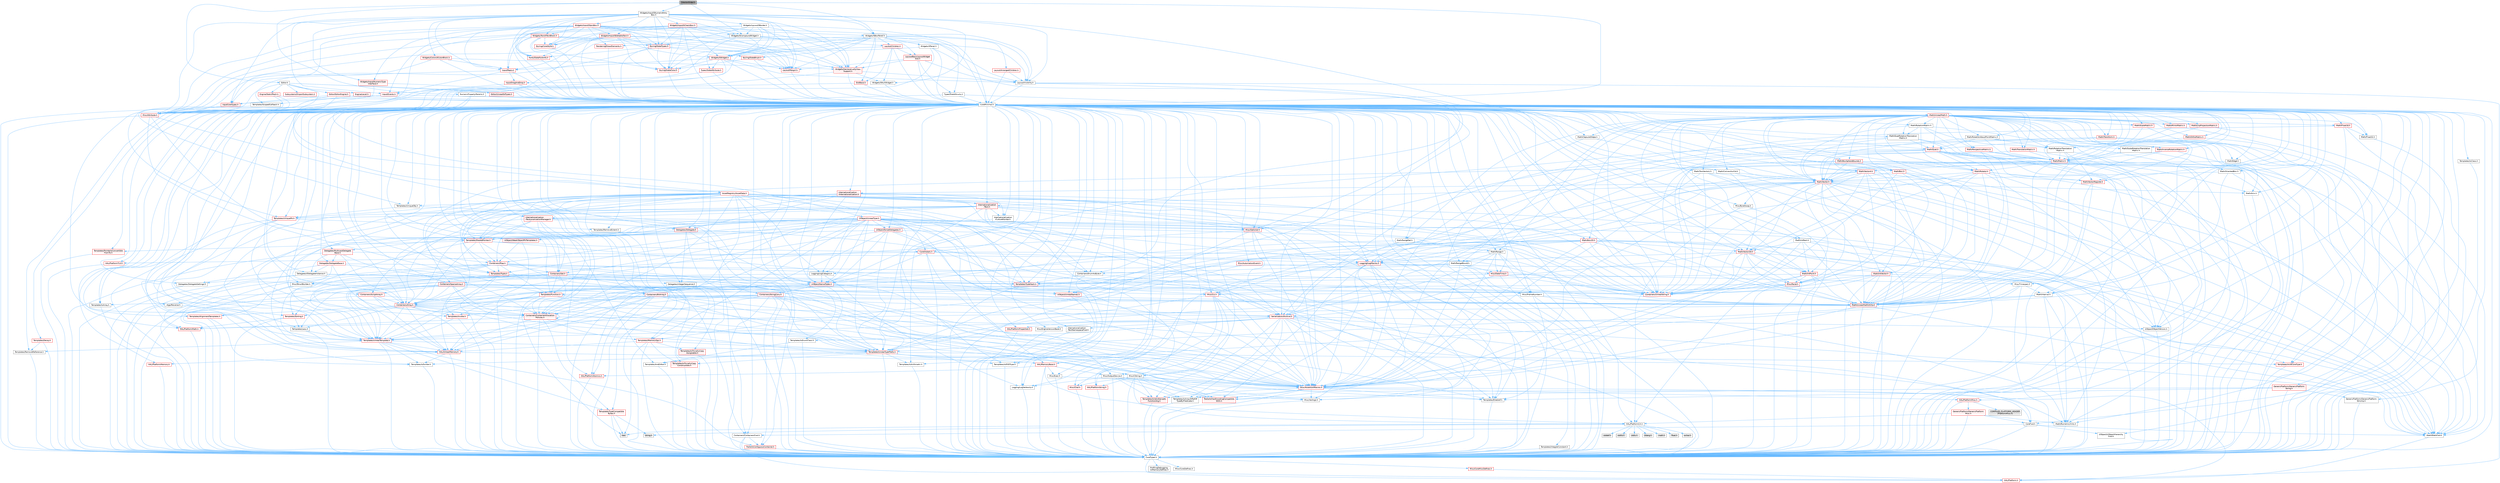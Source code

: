 digraph "SVectorSlider.h"
{
 // INTERACTIVE_SVG=YES
 // LATEX_PDF_SIZE
  bgcolor="transparent";
  edge [fontname=Helvetica,fontsize=10,labelfontname=Helvetica,labelfontsize=10];
  node [fontname=Helvetica,fontsize=10,shape=box,height=0.2,width=0.4];
  Node1 [id="Node000001",label="SVectorSlider.h",height=0.2,width=0.4,color="gray40", fillcolor="grey60", style="filled", fontcolor="black",tooltip=" "];
  Node1 -> Node2 [id="edge1_Node000001_Node000002",color="steelblue1",style="solid",tooltip=" "];
  Node2 [id="Node000002",label="CoreMinimal.h",height=0.2,width=0.4,color="grey40", fillcolor="white", style="filled",URL="$d7/d67/CoreMinimal_8h.html",tooltip=" "];
  Node2 -> Node3 [id="edge2_Node000002_Node000003",color="steelblue1",style="solid",tooltip=" "];
  Node3 [id="Node000003",label="CoreTypes.h",height=0.2,width=0.4,color="grey40", fillcolor="white", style="filled",URL="$dc/dec/CoreTypes_8h.html",tooltip=" "];
  Node3 -> Node4 [id="edge3_Node000003_Node000004",color="steelblue1",style="solid",tooltip=" "];
  Node4 [id="Node000004",label="HAL/Platform.h",height=0.2,width=0.4,color="red", fillcolor="#FFF0F0", style="filled",URL="$d9/dd0/Platform_8h.html",tooltip=" "];
  Node3 -> Node14 [id="edge4_Node000003_Node000014",color="steelblue1",style="solid",tooltip=" "];
  Node14 [id="Node000014",label="ProfilingDebugging\l/UMemoryDefines.h",height=0.2,width=0.4,color="grey40", fillcolor="white", style="filled",URL="$d2/da2/UMemoryDefines_8h.html",tooltip=" "];
  Node3 -> Node15 [id="edge5_Node000003_Node000015",color="steelblue1",style="solid",tooltip=" "];
  Node15 [id="Node000015",label="Misc/CoreMiscDefines.h",height=0.2,width=0.4,color="red", fillcolor="#FFF0F0", style="filled",URL="$da/d38/CoreMiscDefines_8h.html",tooltip=" "];
  Node15 -> Node4 [id="edge6_Node000015_Node000004",color="steelblue1",style="solid",tooltip=" "];
  Node3 -> Node16 [id="edge7_Node000003_Node000016",color="steelblue1",style="solid",tooltip=" "];
  Node16 [id="Node000016",label="Misc/CoreDefines.h",height=0.2,width=0.4,color="grey40", fillcolor="white", style="filled",URL="$d3/dd2/CoreDefines_8h.html",tooltip=" "];
  Node2 -> Node17 [id="edge8_Node000002_Node000017",color="steelblue1",style="solid",tooltip=" "];
  Node17 [id="Node000017",label="CoreFwd.h",height=0.2,width=0.4,color="grey40", fillcolor="white", style="filled",URL="$d1/d1e/CoreFwd_8h.html",tooltip=" "];
  Node17 -> Node3 [id="edge9_Node000017_Node000003",color="steelblue1",style="solid",tooltip=" "];
  Node17 -> Node18 [id="edge10_Node000017_Node000018",color="steelblue1",style="solid",tooltip=" "];
  Node18 [id="Node000018",label="Containers/ContainersFwd.h",height=0.2,width=0.4,color="grey40", fillcolor="white", style="filled",URL="$d4/d0a/ContainersFwd_8h.html",tooltip=" "];
  Node18 -> Node4 [id="edge11_Node000018_Node000004",color="steelblue1",style="solid",tooltip=" "];
  Node18 -> Node3 [id="edge12_Node000018_Node000003",color="steelblue1",style="solid",tooltip=" "];
  Node18 -> Node19 [id="edge13_Node000018_Node000019",color="steelblue1",style="solid",tooltip=" "];
  Node19 [id="Node000019",label="Traits/IsContiguousContainer.h",height=0.2,width=0.4,color="red", fillcolor="#FFF0F0", style="filled",URL="$d5/d3c/IsContiguousContainer_8h.html",tooltip=" "];
  Node19 -> Node3 [id="edge14_Node000019_Node000003",color="steelblue1",style="solid",tooltip=" "];
  Node17 -> Node22 [id="edge15_Node000017_Node000022",color="steelblue1",style="solid",tooltip=" "];
  Node22 [id="Node000022",label="Math/MathFwd.h",height=0.2,width=0.4,color="grey40", fillcolor="white", style="filled",URL="$d2/d10/MathFwd_8h.html",tooltip=" "];
  Node22 -> Node4 [id="edge16_Node000022_Node000004",color="steelblue1",style="solid",tooltip=" "];
  Node17 -> Node23 [id="edge17_Node000017_Node000023",color="steelblue1",style="solid",tooltip=" "];
  Node23 [id="Node000023",label="UObject/UObjectHierarchy\lFwd.h",height=0.2,width=0.4,color="grey40", fillcolor="white", style="filled",URL="$d3/d13/UObjectHierarchyFwd_8h.html",tooltip=" "];
  Node2 -> Node23 [id="edge18_Node000002_Node000023",color="steelblue1",style="solid",tooltip=" "];
  Node2 -> Node18 [id="edge19_Node000002_Node000018",color="steelblue1",style="solid",tooltip=" "];
  Node2 -> Node24 [id="edge20_Node000002_Node000024",color="steelblue1",style="solid",tooltip=" "];
  Node24 [id="Node000024",label="Misc/VarArgs.h",height=0.2,width=0.4,color="grey40", fillcolor="white", style="filled",URL="$d5/d6f/VarArgs_8h.html",tooltip=" "];
  Node24 -> Node3 [id="edge21_Node000024_Node000003",color="steelblue1",style="solid",tooltip=" "];
  Node2 -> Node25 [id="edge22_Node000002_Node000025",color="steelblue1",style="solid",tooltip=" "];
  Node25 [id="Node000025",label="Logging/LogVerbosity.h",height=0.2,width=0.4,color="grey40", fillcolor="white", style="filled",URL="$d2/d8f/LogVerbosity_8h.html",tooltip=" "];
  Node25 -> Node3 [id="edge23_Node000025_Node000003",color="steelblue1",style="solid",tooltip=" "];
  Node2 -> Node26 [id="edge24_Node000002_Node000026",color="steelblue1",style="solid",tooltip=" "];
  Node26 [id="Node000026",label="Misc/OutputDevice.h",height=0.2,width=0.4,color="grey40", fillcolor="white", style="filled",URL="$d7/d32/OutputDevice_8h.html",tooltip=" "];
  Node26 -> Node17 [id="edge25_Node000026_Node000017",color="steelblue1",style="solid",tooltip=" "];
  Node26 -> Node3 [id="edge26_Node000026_Node000003",color="steelblue1",style="solid",tooltip=" "];
  Node26 -> Node25 [id="edge27_Node000026_Node000025",color="steelblue1",style="solid",tooltip=" "];
  Node26 -> Node24 [id="edge28_Node000026_Node000024",color="steelblue1",style="solid",tooltip=" "];
  Node26 -> Node27 [id="edge29_Node000026_Node000027",color="steelblue1",style="solid",tooltip=" "];
  Node27 [id="Node000027",label="Templates/IsArrayOrRefOf\lTypeByPredicate.h",height=0.2,width=0.4,color="grey40", fillcolor="white", style="filled",URL="$d6/da1/IsArrayOrRefOfTypeByPredicate_8h.html",tooltip=" "];
  Node27 -> Node3 [id="edge30_Node000027_Node000003",color="steelblue1",style="solid",tooltip=" "];
  Node26 -> Node28 [id="edge31_Node000026_Node000028",color="steelblue1",style="solid",tooltip=" "];
  Node28 [id="Node000028",label="Templates/IsValidVariadic\lFunctionArg.h",height=0.2,width=0.4,color="red", fillcolor="#FFF0F0", style="filled",URL="$d0/dc8/IsValidVariadicFunctionArg_8h.html",tooltip=" "];
  Node28 -> Node3 [id="edge32_Node000028_Node000003",color="steelblue1",style="solid",tooltip=" "];
  Node26 -> Node30 [id="edge33_Node000026_Node000030",color="steelblue1",style="solid",tooltip=" "];
  Node30 [id="Node000030",label="Traits/IsCharEncodingCompatible\lWith.h",height=0.2,width=0.4,color="red", fillcolor="#FFF0F0", style="filled",URL="$df/dd1/IsCharEncodingCompatibleWith_8h.html",tooltip=" "];
  Node2 -> Node32 [id="edge34_Node000002_Node000032",color="steelblue1",style="solid",tooltip=" "];
  Node32 [id="Node000032",label="HAL/PlatformCrt.h",height=0.2,width=0.4,color="grey40", fillcolor="white", style="filled",URL="$d8/d75/PlatformCrt_8h.html",tooltip=" "];
  Node32 -> Node33 [id="edge35_Node000032_Node000033",color="steelblue1",style="solid",tooltip=" "];
  Node33 [id="Node000033",label="new",height=0.2,width=0.4,color="grey60", fillcolor="#E0E0E0", style="filled",tooltip=" "];
  Node32 -> Node34 [id="edge36_Node000032_Node000034",color="steelblue1",style="solid",tooltip=" "];
  Node34 [id="Node000034",label="wchar.h",height=0.2,width=0.4,color="grey60", fillcolor="#E0E0E0", style="filled",tooltip=" "];
  Node32 -> Node35 [id="edge37_Node000032_Node000035",color="steelblue1",style="solid",tooltip=" "];
  Node35 [id="Node000035",label="stddef.h",height=0.2,width=0.4,color="grey60", fillcolor="#E0E0E0", style="filled",tooltip=" "];
  Node32 -> Node36 [id="edge38_Node000032_Node000036",color="steelblue1",style="solid",tooltip=" "];
  Node36 [id="Node000036",label="stdlib.h",height=0.2,width=0.4,color="grey60", fillcolor="#E0E0E0", style="filled",tooltip=" "];
  Node32 -> Node37 [id="edge39_Node000032_Node000037",color="steelblue1",style="solid",tooltip=" "];
  Node37 [id="Node000037",label="stdio.h",height=0.2,width=0.4,color="grey60", fillcolor="#E0E0E0", style="filled",tooltip=" "];
  Node32 -> Node38 [id="edge40_Node000032_Node000038",color="steelblue1",style="solid",tooltip=" "];
  Node38 [id="Node000038",label="stdarg.h",height=0.2,width=0.4,color="grey60", fillcolor="#E0E0E0", style="filled",tooltip=" "];
  Node32 -> Node39 [id="edge41_Node000032_Node000039",color="steelblue1",style="solid",tooltip=" "];
  Node39 [id="Node000039",label="math.h",height=0.2,width=0.4,color="grey60", fillcolor="#E0E0E0", style="filled",tooltip=" "];
  Node32 -> Node40 [id="edge42_Node000032_Node000040",color="steelblue1",style="solid",tooltip=" "];
  Node40 [id="Node000040",label="float.h",height=0.2,width=0.4,color="grey60", fillcolor="#E0E0E0", style="filled",tooltip=" "];
  Node32 -> Node41 [id="edge43_Node000032_Node000041",color="steelblue1",style="solid",tooltip=" "];
  Node41 [id="Node000041",label="string.h",height=0.2,width=0.4,color="grey60", fillcolor="#E0E0E0", style="filled",tooltip=" "];
  Node2 -> Node42 [id="edge44_Node000002_Node000042",color="steelblue1",style="solid",tooltip=" "];
  Node42 [id="Node000042",label="HAL/PlatformMisc.h",height=0.2,width=0.4,color="red", fillcolor="#FFF0F0", style="filled",URL="$d0/df5/PlatformMisc_8h.html",tooltip=" "];
  Node42 -> Node3 [id="edge45_Node000042_Node000003",color="steelblue1",style="solid",tooltip=" "];
  Node42 -> Node43 [id="edge46_Node000042_Node000043",color="steelblue1",style="solid",tooltip=" "];
  Node43 [id="Node000043",label="GenericPlatform/GenericPlatform\lMisc.h",height=0.2,width=0.4,color="red", fillcolor="#FFF0F0", style="filled",URL="$db/d9a/GenericPlatformMisc_8h.html",tooltip=" "];
  Node43 -> Node17 [id="edge47_Node000043_Node000017",color="steelblue1",style="solid",tooltip=" "];
  Node43 -> Node3 [id="edge48_Node000043_Node000003",color="steelblue1",style="solid",tooltip=" "];
  Node43 -> Node32 [id="edge49_Node000043_Node000032",color="steelblue1",style="solid",tooltip=" "];
  Node43 -> Node47 [id="edge50_Node000043_Node000047",color="steelblue1",style="solid",tooltip=" "];
  Node47 [id="Node000047",label="Math/NumericLimits.h",height=0.2,width=0.4,color="grey40", fillcolor="white", style="filled",URL="$df/d1b/NumericLimits_8h.html",tooltip=" "];
  Node47 -> Node3 [id="edge51_Node000047_Node000003",color="steelblue1",style="solid",tooltip=" "];
  Node42 -> Node52 [id="edge52_Node000042_Node000052",color="steelblue1",style="solid",tooltip=" "];
  Node52 [id="Node000052",label="COMPILED_PLATFORM_HEADER\l(PlatformMisc.h)",height=0.2,width=0.4,color="grey60", fillcolor="#E0E0E0", style="filled",tooltip=" "];
  Node2 -> Node61 [id="edge53_Node000002_Node000061",color="steelblue1",style="solid",tooltip=" "];
  Node61 [id="Node000061",label="Misc/AssertionMacros.h",height=0.2,width=0.4,color="red", fillcolor="#FFF0F0", style="filled",URL="$d0/dfa/AssertionMacros_8h.html",tooltip=" "];
  Node61 -> Node3 [id="edge54_Node000061_Node000003",color="steelblue1",style="solid",tooltip=" "];
  Node61 -> Node4 [id="edge55_Node000061_Node000004",color="steelblue1",style="solid",tooltip=" "];
  Node61 -> Node42 [id="edge56_Node000061_Node000042",color="steelblue1",style="solid",tooltip=" "];
  Node61 -> Node62 [id="edge57_Node000061_Node000062",color="steelblue1",style="solid",tooltip=" "];
  Node62 [id="Node000062",label="Templates/EnableIf.h",height=0.2,width=0.4,color="grey40", fillcolor="white", style="filled",URL="$d7/d60/EnableIf_8h.html",tooltip=" "];
  Node62 -> Node3 [id="edge58_Node000062_Node000003",color="steelblue1",style="solid",tooltip=" "];
  Node61 -> Node27 [id="edge59_Node000061_Node000027",color="steelblue1",style="solid",tooltip=" "];
  Node61 -> Node28 [id="edge60_Node000061_Node000028",color="steelblue1",style="solid",tooltip=" "];
  Node61 -> Node30 [id="edge61_Node000061_Node000030",color="steelblue1",style="solid",tooltip=" "];
  Node61 -> Node24 [id="edge62_Node000061_Node000024",color="steelblue1",style="solid",tooltip=" "];
  Node2 -> Node70 [id="edge63_Node000002_Node000070",color="steelblue1",style="solid",tooltip=" "];
  Node70 [id="Node000070",label="Templates/IsPointer.h",height=0.2,width=0.4,color="grey40", fillcolor="white", style="filled",URL="$d7/d05/IsPointer_8h.html",tooltip=" "];
  Node70 -> Node3 [id="edge64_Node000070_Node000003",color="steelblue1",style="solid",tooltip=" "];
  Node2 -> Node71 [id="edge65_Node000002_Node000071",color="steelblue1",style="solid",tooltip=" "];
  Node71 [id="Node000071",label="HAL/PlatformMemory.h",height=0.2,width=0.4,color="red", fillcolor="#FFF0F0", style="filled",URL="$de/d68/PlatformMemory_8h.html",tooltip=" "];
  Node71 -> Node3 [id="edge66_Node000071_Node000003",color="steelblue1",style="solid",tooltip=" "];
  Node2 -> Node54 [id="edge67_Node000002_Node000054",color="steelblue1",style="solid",tooltip=" "];
  Node54 [id="Node000054",label="HAL/PlatformAtomics.h",height=0.2,width=0.4,color="red", fillcolor="#FFF0F0", style="filled",URL="$d3/d36/PlatformAtomics_8h.html",tooltip=" "];
  Node54 -> Node3 [id="edge68_Node000054_Node000003",color="steelblue1",style="solid",tooltip=" "];
  Node2 -> Node76 [id="edge69_Node000002_Node000076",color="steelblue1",style="solid",tooltip=" "];
  Node76 [id="Node000076",label="Misc/Exec.h",height=0.2,width=0.4,color="grey40", fillcolor="white", style="filled",URL="$de/ddb/Exec_8h.html",tooltip=" "];
  Node76 -> Node3 [id="edge70_Node000076_Node000003",color="steelblue1",style="solid",tooltip=" "];
  Node76 -> Node61 [id="edge71_Node000076_Node000061",color="steelblue1",style="solid",tooltip=" "];
  Node2 -> Node77 [id="edge72_Node000002_Node000077",color="steelblue1",style="solid",tooltip=" "];
  Node77 [id="Node000077",label="HAL/MemoryBase.h",height=0.2,width=0.4,color="red", fillcolor="#FFF0F0", style="filled",URL="$d6/d9f/MemoryBase_8h.html",tooltip=" "];
  Node77 -> Node3 [id="edge73_Node000077_Node000003",color="steelblue1",style="solid",tooltip=" "];
  Node77 -> Node54 [id="edge74_Node000077_Node000054",color="steelblue1",style="solid",tooltip=" "];
  Node77 -> Node32 [id="edge75_Node000077_Node000032",color="steelblue1",style="solid",tooltip=" "];
  Node77 -> Node76 [id="edge76_Node000077_Node000076",color="steelblue1",style="solid",tooltip=" "];
  Node77 -> Node26 [id="edge77_Node000077_Node000026",color="steelblue1",style="solid",tooltip=" "];
  Node2 -> Node87 [id="edge78_Node000002_Node000087",color="steelblue1",style="solid",tooltip=" "];
  Node87 [id="Node000087",label="HAL/UnrealMemory.h",height=0.2,width=0.4,color="red", fillcolor="#FFF0F0", style="filled",URL="$d9/d96/UnrealMemory_8h.html",tooltip=" "];
  Node87 -> Node3 [id="edge79_Node000087_Node000003",color="steelblue1",style="solid",tooltip=" "];
  Node87 -> Node77 [id="edge80_Node000087_Node000077",color="steelblue1",style="solid",tooltip=" "];
  Node87 -> Node71 [id="edge81_Node000087_Node000071",color="steelblue1",style="solid",tooltip=" "];
  Node87 -> Node70 [id="edge82_Node000087_Node000070",color="steelblue1",style="solid",tooltip=" "];
  Node2 -> Node89 [id="edge83_Node000002_Node000089",color="steelblue1",style="solid",tooltip=" "];
  Node89 [id="Node000089",label="Templates/IsArithmetic.h",height=0.2,width=0.4,color="grey40", fillcolor="white", style="filled",URL="$d2/d5d/IsArithmetic_8h.html",tooltip=" "];
  Node89 -> Node3 [id="edge84_Node000089_Node000003",color="steelblue1",style="solid",tooltip=" "];
  Node2 -> Node83 [id="edge85_Node000002_Node000083",color="steelblue1",style="solid",tooltip=" "];
  Node83 [id="Node000083",label="Templates/AndOrNot.h",height=0.2,width=0.4,color="grey40", fillcolor="white", style="filled",URL="$db/d0a/AndOrNot_8h.html",tooltip=" "];
  Node83 -> Node3 [id="edge86_Node000083_Node000003",color="steelblue1",style="solid",tooltip=" "];
  Node2 -> Node90 [id="edge87_Node000002_Node000090",color="steelblue1",style="solid",tooltip=" "];
  Node90 [id="Node000090",label="Templates/IsPODType.h",height=0.2,width=0.4,color="grey40", fillcolor="white", style="filled",URL="$d7/db1/IsPODType_8h.html",tooltip=" "];
  Node90 -> Node3 [id="edge88_Node000090_Node000003",color="steelblue1",style="solid",tooltip=" "];
  Node2 -> Node91 [id="edge89_Node000002_Node000091",color="steelblue1",style="solid",tooltip=" "];
  Node91 [id="Node000091",label="Templates/IsUECoreType.h",height=0.2,width=0.4,color="red", fillcolor="#FFF0F0", style="filled",URL="$d1/db8/IsUECoreType_8h.html",tooltip=" "];
  Node91 -> Node3 [id="edge90_Node000091_Node000003",color="steelblue1",style="solid",tooltip=" "];
  Node2 -> Node84 [id="edge91_Node000002_Node000084",color="steelblue1",style="solid",tooltip=" "];
  Node84 [id="Node000084",label="Templates/IsTriviallyCopy\lConstructible.h",height=0.2,width=0.4,color="red", fillcolor="#FFF0F0", style="filled",URL="$d3/d78/IsTriviallyCopyConstructible_8h.html",tooltip=" "];
  Node84 -> Node3 [id="edge92_Node000084_Node000003",color="steelblue1",style="solid",tooltip=" "];
  Node2 -> Node92 [id="edge93_Node000002_Node000092",color="steelblue1",style="solid",tooltip=" "];
  Node92 [id="Node000092",label="Templates/UnrealTypeTraits.h",height=0.2,width=0.4,color="red", fillcolor="#FFF0F0", style="filled",URL="$d2/d2d/UnrealTypeTraits_8h.html",tooltip=" "];
  Node92 -> Node3 [id="edge94_Node000092_Node000003",color="steelblue1",style="solid",tooltip=" "];
  Node92 -> Node70 [id="edge95_Node000092_Node000070",color="steelblue1",style="solid",tooltip=" "];
  Node92 -> Node61 [id="edge96_Node000092_Node000061",color="steelblue1",style="solid",tooltip=" "];
  Node92 -> Node83 [id="edge97_Node000092_Node000083",color="steelblue1",style="solid",tooltip=" "];
  Node92 -> Node62 [id="edge98_Node000092_Node000062",color="steelblue1",style="solid",tooltip=" "];
  Node92 -> Node89 [id="edge99_Node000092_Node000089",color="steelblue1",style="solid",tooltip=" "];
  Node92 -> Node90 [id="edge100_Node000092_Node000090",color="steelblue1",style="solid",tooltip=" "];
  Node92 -> Node91 [id="edge101_Node000092_Node000091",color="steelblue1",style="solid",tooltip=" "];
  Node92 -> Node84 [id="edge102_Node000092_Node000084",color="steelblue1",style="solid",tooltip=" "];
  Node2 -> Node62 [id="edge103_Node000002_Node000062",color="steelblue1",style="solid",tooltip=" "];
  Node2 -> Node94 [id="edge104_Node000002_Node000094",color="steelblue1",style="solid",tooltip=" "];
  Node94 [id="Node000094",label="Templates/RemoveReference.h",height=0.2,width=0.4,color="grey40", fillcolor="white", style="filled",URL="$da/dbe/RemoveReference_8h.html",tooltip=" "];
  Node94 -> Node3 [id="edge105_Node000094_Node000003",color="steelblue1",style="solid",tooltip=" "];
  Node2 -> Node95 [id="edge106_Node000002_Node000095",color="steelblue1",style="solid",tooltip=" "];
  Node95 [id="Node000095",label="Templates/IntegralConstant.h",height=0.2,width=0.4,color="grey40", fillcolor="white", style="filled",URL="$db/d1b/IntegralConstant_8h.html",tooltip=" "];
  Node95 -> Node3 [id="edge107_Node000095_Node000003",color="steelblue1",style="solid",tooltip=" "];
  Node2 -> Node96 [id="edge108_Node000002_Node000096",color="steelblue1",style="solid",tooltip=" "];
  Node96 [id="Node000096",label="Templates/IsClass.h",height=0.2,width=0.4,color="grey40", fillcolor="white", style="filled",URL="$db/dcb/IsClass_8h.html",tooltip=" "];
  Node96 -> Node3 [id="edge109_Node000096_Node000003",color="steelblue1",style="solid",tooltip=" "];
  Node2 -> Node97 [id="edge110_Node000002_Node000097",color="steelblue1",style="solid",tooltip=" "];
  Node97 [id="Node000097",label="Templates/TypeCompatible\lBytes.h",height=0.2,width=0.4,color="red", fillcolor="#FFF0F0", style="filled",URL="$df/d0a/TypeCompatibleBytes_8h.html",tooltip=" "];
  Node97 -> Node3 [id="edge111_Node000097_Node000003",color="steelblue1",style="solid",tooltip=" "];
  Node97 -> Node41 [id="edge112_Node000097_Node000041",color="steelblue1",style="solid",tooltip=" "];
  Node97 -> Node33 [id="edge113_Node000097_Node000033",color="steelblue1",style="solid",tooltip=" "];
  Node2 -> Node19 [id="edge114_Node000002_Node000019",color="steelblue1",style="solid",tooltip=" "];
  Node2 -> Node98 [id="edge115_Node000002_Node000098",color="steelblue1",style="solid",tooltip=" "];
  Node98 [id="Node000098",label="Templates/UnrealTemplate.h",height=0.2,width=0.4,color="red", fillcolor="#FFF0F0", style="filled",URL="$d4/d24/UnrealTemplate_8h.html",tooltip=" "];
  Node98 -> Node3 [id="edge116_Node000098_Node000003",color="steelblue1",style="solid",tooltip=" "];
  Node98 -> Node70 [id="edge117_Node000098_Node000070",color="steelblue1",style="solid",tooltip=" "];
  Node98 -> Node87 [id="edge118_Node000098_Node000087",color="steelblue1",style="solid",tooltip=" "];
  Node98 -> Node92 [id="edge119_Node000098_Node000092",color="steelblue1",style="solid",tooltip=" "];
  Node98 -> Node94 [id="edge120_Node000098_Node000094",color="steelblue1",style="solid",tooltip=" "];
  Node98 -> Node97 [id="edge121_Node000098_Node000097",color="steelblue1",style="solid",tooltip=" "];
  Node98 -> Node19 [id="edge122_Node000098_Node000019",color="steelblue1",style="solid",tooltip=" "];
  Node2 -> Node47 [id="edge123_Node000002_Node000047",color="steelblue1",style="solid",tooltip=" "];
  Node2 -> Node102 [id="edge124_Node000002_Node000102",color="steelblue1",style="solid",tooltip=" "];
  Node102 [id="Node000102",label="HAL/PlatformMath.h",height=0.2,width=0.4,color="red", fillcolor="#FFF0F0", style="filled",URL="$dc/d53/PlatformMath_8h.html",tooltip=" "];
  Node102 -> Node3 [id="edge125_Node000102_Node000003",color="steelblue1",style="solid",tooltip=" "];
  Node2 -> Node85 [id="edge126_Node000002_Node000085",color="steelblue1",style="solid",tooltip=" "];
  Node85 [id="Node000085",label="Templates/IsTriviallyCopy\lAssignable.h",height=0.2,width=0.4,color="red", fillcolor="#FFF0F0", style="filled",URL="$d2/df2/IsTriviallyCopyAssignable_8h.html",tooltip=" "];
  Node85 -> Node3 [id="edge127_Node000085_Node000003",color="steelblue1",style="solid",tooltip=" "];
  Node2 -> Node110 [id="edge128_Node000002_Node000110",color="steelblue1",style="solid",tooltip=" "];
  Node110 [id="Node000110",label="Templates/MemoryOps.h",height=0.2,width=0.4,color="red", fillcolor="#FFF0F0", style="filled",URL="$db/dea/MemoryOps_8h.html",tooltip=" "];
  Node110 -> Node3 [id="edge129_Node000110_Node000003",color="steelblue1",style="solid",tooltip=" "];
  Node110 -> Node87 [id="edge130_Node000110_Node000087",color="steelblue1",style="solid",tooltip=" "];
  Node110 -> Node85 [id="edge131_Node000110_Node000085",color="steelblue1",style="solid",tooltip=" "];
  Node110 -> Node84 [id="edge132_Node000110_Node000084",color="steelblue1",style="solid",tooltip=" "];
  Node110 -> Node92 [id="edge133_Node000110_Node000092",color="steelblue1",style="solid",tooltip=" "];
  Node110 -> Node33 [id="edge134_Node000110_Node000033",color="steelblue1",style="solid",tooltip=" "];
  Node2 -> Node111 [id="edge135_Node000002_Node000111",color="steelblue1",style="solid",tooltip=" "];
  Node111 [id="Node000111",label="Containers/ContainerAllocation\lPolicies.h",height=0.2,width=0.4,color="red", fillcolor="#FFF0F0", style="filled",URL="$d7/dff/ContainerAllocationPolicies_8h.html",tooltip=" "];
  Node111 -> Node3 [id="edge136_Node000111_Node000003",color="steelblue1",style="solid",tooltip=" "];
  Node111 -> Node111 [id="edge137_Node000111_Node000111",color="steelblue1",style="solid",tooltip=" "];
  Node111 -> Node102 [id="edge138_Node000111_Node000102",color="steelblue1",style="solid",tooltip=" "];
  Node111 -> Node87 [id="edge139_Node000111_Node000087",color="steelblue1",style="solid",tooltip=" "];
  Node111 -> Node47 [id="edge140_Node000111_Node000047",color="steelblue1",style="solid",tooltip=" "];
  Node111 -> Node61 [id="edge141_Node000111_Node000061",color="steelblue1",style="solid",tooltip=" "];
  Node111 -> Node110 [id="edge142_Node000111_Node000110",color="steelblue1",style="solid",tooltip=" "];
  Node111 -> Node97 [id="edge143_Node000111_Node000097",color="steelblue1",style="solid",tooltip=" "];
  Node2 -> Node114 [id="edge144_Node000002_Node000114",color="steelblue1",style="solid",tooltip=" "];
  Node114 [id="Node000114",label="Templates/IsEnumClass.h",height=0.2,width=0.4,color="grey40", fillcolor="white", style="filled",URL="$d7/d15/IsEnumClass_8h.html",tooltip=" "];
  Node114 -> Node3 [id="edge145_Node000114_Node000003",color="steelblue1",style="solid",tooltip=" "];
  Node114 -> Node83 [id="edge146_Node000114_Node000083",color="steelblue1",style="solid",tooltip=" "];
  Node2 -> Node115 [id="edge147_Node000002_Node000115",color="steelblue1",style="solid",tooltip=" "];
  Node115 [id="Node000115",label="HAL/PlatformProperties.h",height=0.2,width=0.4,color="red", fillcolor="#FFF0F0", style="filled",URL="$d9/db0/PlatformProperties_8h.html",tooltip=" "];
  Node115 -> Node3 [id="edge148_Node000115_Node000003",color="steelblue1",style="solid",tooltip=" "];
  Node2 -> Node118 [id="edge149_Node000002_Node000118",color="steelblue1",style="solid",tooltip=" "];
  Node118 [id="Node000118",label="Misc/EngineVersionBase.h",height=0.2,width=0.4,color="grey40", fillcolor="white", style="filled",URL="$d5/d2b/EngineVersionBase_8h.html",tooltip=" "];
  Node118 -> Node3 [id="edge150_Node000118_Node000003",color="steelblue1",style="solid",tooltip=" "];
  Node2 -> Node119 [id="edge151_Node000002_Node000119",color="steelblue1",style="solid",tooltip=" "];
  Node119 [id="Node000119",label="Internationalization\l/TextNamespaceFwd.h",height=0.2,width=0.4,color="grey40", fillcolor="white", style="filled",URL="$d8/d97/TextNamespaceFwd_8h.html",tooltip=" "];
  Node119 -> Node3 [id="edge152_Node000119_Node000003",color="steelblue1",style="solid",tooltip=" "];
  Node2 -> Node120 [id="edge153_Node000002_Node000120",color="steelblue1",style="solid",tooltip=" "];
  Node120 [id="Node000120",label="Serialization/Archive.h",height=0.2,width=0.4,color="red", fillcolor="#FFF0F0", style="filled",URL="$d7/d3b/Archive_8h.html",tooltip=" "];
  Node120 -> Node17 [id="edge154_Node000120_Node000017",color="steelblue1",style="solid",tooltip=" "];
  Node120 -> Node3 [id="edge155_Node000120_Node000003",color="steelblue1",style="solid",tooltip=" "];
  Node120 -> Node115 [id="edge156_Node000120_Node000115",color="steelblue1",style="solid",tooltip=" "];
  Node120 -> Node119 [id="edge157_Node000120_Node000119",color="steelblue1",style="solid",tooltip=" "];
  Node120 -> Node22 [id="edge158_Node000120_Node000022",color="steelblue1",style="solid",tooltip=" "];
  Node120 -> Node61 [id="edge159_Node000120_Node000061",color="steelblue1",style="solid",tooltip=" "];
  Node120 -> Node118 [id="edge160_Node000120_Node000118",color="steelblue1",style="solid",tooltip=" "];
  Node120 -> Node24 [id="edge161_Node000120_Node000024",color="steelblue1",style="solid",tooltip=" "];
  Node120 -> Node62 [id="edge162_Node000120_Node000062",color="steelblue1",style="solid",tooltip=" "];
  Node120 -> Node27 [id="edge163_Node000120_Node000027",color="steelblue1",style="solid",tooltip=" "];
  Node120 -> Node114 [id="edge164_Node000120_Node000114",color="steelblue1",style="solid",tooltip=" "];
  Node120 -> Node28 [id="edge165_Node000120_Node000028",color="steelblue1",style="solid",tooltip=" "];
  Node120 -> Node98 [id="edge166_Node000120_Node000098",color="steelblue1",style="solid",tooltip=" "];
  Node120 -> Node30 [id="edge167_Node000120_Node000030",color="steelblue1",style="solid",tooltip=" "];
  Node120 -> Node123 [id="edge168_Node000120_Node000123",color="steelblue1",style="solid",tooltip=" "];
  Node123 [id="Node000123",label="UObject/ObjectVersion.h",height=0.2,width=0.4,color="grey40", fillcolor="white", style="filled",URL="$da/d63/ObjectVersion_8h.html",tooltip=" "];
  Node123 -> Node3 [id="edge169_Node000123_Node000003",color="steelblue1",style="solid",tooltip=" "];
  Node2 -> Node124 [id="edge170_Node000002_Node000124",color="steelblue1",style="solid",tooltip=" "];
  Node124 [id="Node000124",label="Templates/Less.h",height=0.2,width=0.4,color="grey40", fillcolor="white", style="filled",URL="$de/dc8/Less_8h.html",tooltip=" "];
  Node124 -> Node3 [id="edge171_Node000124_Node000003",color="steelblue1",style="solid",tooltip=" "];
  Node124 -> Node98 [id="edge172_Node000124_Node000098",color="steelblue1",style="solid",tooltip=" "];
  Node2 -> Node125 [id="edge173_Node000002_Node000125",color="steelblue1",style="solid",tooltip=" "];
  Node125 [id="Node000125",label="Templates/Sorting.h",height=0.2,width=0.4,color="red", fillcolor="#FFF0F0", style="filled",URL="$d3/d9e/Sorting_8h.html",tooltip=" "];
  Node125 -> Node3 [id="edge174_Node000125_Node000003",color="steelblue1",style="solid",tooltip=" "];
  Node125 -> Node102 [id="edge175_Node000125_Node000102",color="steelblue1",style="solid",tooltip=" "];
  Node125 -> Node124 [id="edge176_Node000125_Node000124",color="steelblue1",style="solid",tooltip=" "];
  Node2 -> Node136 [id="edge177_Node000002_Node000136",color="steelblue1",style="solid",tooltip=" "];
  Node136 [id="Node000136",label="Misc/Char.h",height=0.2,width=0.4,color="red", fillcolor="#FFF0F0", style="filled",URL="$d0/d58/Char_8h.html",tooltip=" "];
  Node136 -> Node3 [id="edge178_Node000136_Node000003",color="steelblue1",style="solid",tooltip=" "];
  Node2 -> Node139 [id="edge179_Node000002_Node000139",color="steelblue1",style="solid",tooltip=" "];
  Node139 [id="Node000139",label="GenericPlatform/GenericPlatform\lStricmp.h",height=0.2,width=0.4,color="grey40", fillcolor="white", style="filled",URL="$d2/d86/GenericPlatformStricmp_8h.html",tooltip=" "];
  Node139 -> Node3 [id="edge180_Node000139_Node000003",color="steelblue1",style="solid",tooltip=" "];
  Node2 -> Node140 [id="edge181_Node000002_Node000140",color="steelblue1",style="solid",tooltip=" "];
  Node140 [id="Node000140",label="GenericPlatform/GenericPlatform\lString.h",height=0.2,width=0.4,color="red", fillcolor="#FFF0F0", style="filled",URL="$dd/d20/GenericPlatformString_8h.html",tooltip=" "];
  Node140 -> Node3 [id="edge182_Node000140_Node000003",color="steelblue1",style="solid",tooltip=" "];
  Node140 -> Node139 [id="edge183_Node000140_Node000139",color="steelblue1",style="solid",tooltip=" "];
  Node140 -> Node62 [id="edge184_Node000140_Node000062",color="steelblue1",style="solid",tooltip=" "];
  Node140 -> Node30 [id="edge185_Node000140_Node000030",color="steelblue1",style="solid",tooltip=" "];
  Node2 -> Node73 [id="edge186_Node000002_Node000073",color="steelblue1",style="solid",tooltip=" "];
  Node73 [id="Node000073",label="HAL/PlatformString.h",height=0.2,width=0.4,color="red", fillcolor="#FFF0F0", style="filled",URL="$db/db5/PlatformString_8h.html",tooltip=" "];
  Node73 -> Node3 [id="edge187_Node000073_Node000003",color="steelblue1",style="solid",tooltip=" "];
  Node2 -> Node143 [id="edge188_Node000002_Node000143",color="steelblue1",style="solid",tooltip=" "];
  Node143 [id="Node000143",label="Misc/CString.h",height=0.2,width=0.4,color="grey40", fillcolor="white", style="filled",URL="$d2/d49/CString_8h.html",tooltip=" "];
  Node143 -> Node3 [id="edge189_Node000143_Node000003",color="steelblue1",style="solid",tooltip=" "];
  Node143 -> Node32 [id="edge190_Node000143_Node000032",color="steelblue1",style="solid",tooltip=" "];
  Node143 -> Node73 [id="edge191_Node000143_Node000073",color="steelblue1",style="solid",tooltip=" "];
  Node143 -> Node61 [id="edge192_Node000143_Node000061",color="steelblue1",style="solid",tooltip=" "];
  Node143 -> Node136 [id="edge193_Node000143_Node000136",color="steelblue1",style="solid",tooltip=" "];
  Node143 -> Node24 [id="edge194_Node000143_Node000024",color="steelblue1",style="solid",tooltip=" "];
  Node143 -> Node27 [id="edge195_Node000143_Node000027",color="steelblue1",style="solid",tooltip=" "];
  Node143 -> Node28 [id="edge196_Node000143_Node000028",color="steelblue1",style="solid",tooltip=" "];
  Node143 -> Node30 [id="edge197_Node000143_Node000030",color="steelblue1",style="solid",tooltip=" "];
  Node2 -> Node144 [id="edge198_Node000002_Node000144",color="steelblue1",style="solid",tooltip=" "];
  Node144 [id="Node000144",label="Misc/Crc.h",height=0.2,width=0.4,color="red", fillcolor="#FFF0F0", style="filled",URL="$d4/dd2/Crc_8h.html",tooltip=" "];
  Node144 -> Node3 [id="edge199_Node000144_Node000003",color="steelblue1",style="solid",tooltip=" "];
  Node144 -> Node73 [id="edge200_Node000144_Node000073",color="steelblue1",style="solid",tooltip=" "];
  Node144 -> Node61 [id="edge201_Node000144_Node000061",color="steelblue1",style="solid",tooltip=" "];
  Node144 -> Node143 [id="edge202_Node000144_Node000143",color="steelblue1",style="solid",tooltip=" "];
  Node144 -> Node136 [id="edge203_Node000144_Node000136",color="steelblue1",style="solid",tooltip=" "];
  Node144 -> Node92 [id="edge204_Node000144_Node000092",color="steelblue1",style="solid",tooltip=" "];
  Node2 -> Node135 [id="edge205_Node000002_Node000135",color="steelblue1",style="solid",tooltip=" "];
  Node135 [id="Node000135",label="Math/UnrealMathUtility.h",height=0.2,width=0.4,color="red", fillcolor="#FFF0F0", style="filled",URL="$db/db8/UnrealMathUtility_8h.html",tooltip=" "];
  Node135 -> Node3 [id="edge206_Node000135_Node000003",color="steelblue1",style="solid",tooltip=" "];
  Node135 -> Node61 [id="edge207_Node000135_Node000061",color="steelblue1",style="solid",tooltip=" "];
  Node135 -> Node102 [id="edge208_Node000135_Node000102",color="steelblue1",style="solid",tooltip=" "];
  Node135 -> Node22 [id="edge209_Node000135_Node000022",color="steelblue1",style="solid",tooltip=" "];
  Node2 -> Node145 [id="edge210_Node000002_Node000145",color="steelblue1",style="solid",tooltip=" "];
  Node145 [id="Node000145",label="Containers/UnrealString.h",height=0.2,width=0.4,color="red", fillcolor="#FFF0F0", style="filled",URL="$d5/dba/UnrealString_8h.html",tooltip=" "];
  Node2 -> Node149 [id="edge211_Node000002_Node000149",color="steelblue1",style="solid",tooltip=" "];
  Node149 [id="Node000149",label="Containers/Array.h",height=0.2,width=0.4,color="red", fillcolor="#FFF0F0", style="filled",URL="$df/dd0/Array_8h.html",tooltip=" "];
  Node149 -> Node3 [id="edge212_Node000149_Node000003",color="steelblue1",style="solid",tooltip=" "];
  Node149 -> Node61 [id="edge213_Node000149_Node000061",color="steelblue1",style="solid",tooltip=" "];
  Node149 -> Node87 [id="edge214_Node000149_Node000087",color="steelblue1",style="solid",tooltip=" "];
  Node149 -> Node92 [id="edge215_Node000149_Node000092",color="steelblue1",style="solid",tooltip=" "];
  Node149 -> Node98 [id="edge216_Node000149_Node000098",color="steelblue1",style="solid",tooltip=" "];
  Node149 -> Node111 [id="edge217_Node000149_Node000111",color="steelblue1",style="solid",tooltip=" "];
  Node149 -> Node120 [id="edge218_Node000149_Node000120",color="steelblue1",style="solid",tooltip=" "];
  Node149 -> Node128 [id="edge219_Node000149_Node000128",color="steelblue1",style="solid",tooltip=" "];
  Node128 [id="Node000128",label="Templates/Invoke.h",height=0.2,width=0.4,color="red", fillcolor="#FFF0F0", style="filled",URL="$d7/deb/Invoke_8h.html",tooltip=" "];
  Node128 -> Node3 [id="edge220_Node000128_Node000003",color="steelblue1",style="solid",tooltip=" "];
  Node128 -> Node98 [id="edge221_Node000128_Node000098",color="steelblue1",style="solid",tooltip=" "];
  Node149 -> Node124 [id="edge222_Node000149_Node000124",color="steelblue1",style="solid",tooltip=" "];
  Node149 -> Node125 [id="edge223_Node000149_Node000125",color="steelblue1",style="solid",tooltip=" "];
  Node149 -> Node172 [id="edge224_Node000149_Node000172",color="steelblue1",style="solid",tooltip=" "];
  Node172 [id="Node000172",label="Templates/AlignmentTemplates.h",height=0.2,width=0.4,color="red", fillcolor="#FFF0F0", style="filled",URL="$dd/d32/AlignmentTemplates_8h.html",tooltip=" "];
  Node172 -> Node3 [id="edge225_Node000172_Node000003",color="steelblue1",style="solid",tooltip=" "];
  Node172 -> Node70 [id="edge226_Node000172_Node000070",color="steelblue1",style="solid",tooltip=" "];
  Node2 -> Node173 [id="edge227_Node000002_Node000173",color="steelblue1",style="solid",tooltip=" "];
  Node173 [id="Node000173",label="Misc/FrameNumber.h",height=0.2,width=0.4,color="grey40", fillcolor="white", style="filled",URL="$dd/dbd/FrameNumber_8h.html",tooltip=" "];
  Node173 -> Node3 [id="edge228_Node000173_Node000003",color="steelblue1",style="solid",tooltip=" "];
  Node173 -> Node47 [id="edge229_Node000173_Node000047",color="steelblue1",style="solid",tooltip=" "];
  Node173 -> Node135 [id="edge230_Node000173_Node000135",color="steelblue1",style="solid",tooltip=" "];
  Node173 -> Node62 [id="edge231_Node000173_Node000062",color="steelblue1",style="solid",tooltip=" "];
  Node173 -> Node92 [id="edge232_Node000173_Node000092",color="steelblue1",style="solid",tooltip=" "];
  Node2 -> Node174 [id="edge233_Node000002_Node000174",color="steelblue1",style="solid",tooltip=" "];
  Node174 [id="Node000174",label="Misc/Timespan.h",height=0.2,width=0.4,color="grey40", fillcolor="white", style="filled",URL="$da/dd9/Timespan_8h.html",tooltip=" "];
  Node174 -> Node3 [id="edge234_Node000174_Node000003",color="steelblue1",style="solid",tooltip=" "];
  Node174 -> Node175 [id="edge235_Node000174_Node000175",color="steelblue1",style="solid",tooltip=" "];
  Node175 [id="Node000175",label="Math/Interval.h",height=0.2,width=0.4,color="grey40", fillcolor="white", style="filled",URL="$d1/d55/Interval_8h.html",tooltip=" "];
  Node175 -> Node3 [id="edge236_Node000175_Node000003",color="steelblue1",style="solid",tooltip=" "];
  Node175 -> Node89 [id="edge237_Node000175_Node000089",color="steelblue1",style="solid",tooltip=" "];
  Node175 -> Node92 [id="edge238_Node000175_Node000092",color="steelblue1",style="solid",tooltip=" "];
  Node175 -> Node47 [id="edge239_Node000175_Node000047",color="steelblue1",style="solid",tooltip=" "];
  Node175 -> Node135 [id="edge240_Node000175_Node000135",color="steelblue1",style="solid",tooltip=" "];
  Node174 -> Node135 [id="edge241_Node000174_Node000135",color="steelblue1",style="solid",tooltip=" "];
  Node174 -> Node61 [id="edge242_Node000174_Node000061",color="steelblue1",style="solid",tooltip=" "];
  Node2 -> Node176 [id="edge243_Node000002_Node000176",color="steelblue1",style="solid",tooltip=" "];
  Node176 [id="Node000176",label="Containers/StringConv.h",height=0.2,width=0.4,color="red", fillcolor="#FFF0F0", style="filled",URL="$d3/ddf/StringConv_8h.html",tooltip=" "];
  Node176 -> Node3 [id="edge244_Node000176_Node000003",color="steelblue1",style="solid",tooltip=" "];
  Node176 -> Node61 [id="edge245_Node000176_Node000061",color="steelblue1",style="solid",tooltip=" "];
  Node176 -> Node111 [id="edge246_Node000176_Node000111",color="steelblue1",style="solid",tooltip=" "];
  Node176 -> Node149 [id="edge247_Node000176_Node000149",color="steelblue1",style="solid",tooltip=" "];
  Node176 -> Node143 [id="edge248_Node000176_Node000143",color="steelblue1",style="solid",tooltip=" "];
  Node176 -> Node177 [id="edge249_Node000176_Node000177",color="steelblue1",style="solid",tooltip=" "];
  Node177 [id="Node000177",label="Templates/IsArray.h",height=0.2,width=0.4,color="grey40", fillcolor="white", style="filled",URL="$d8/d8d/IsArray_8h.html",tooltip=" "];
  Node177 -> Node3 [id="edge250_Node000177_Node000003",color="steelblue1",style="solid",tooltip=" "];
  Node176 -> Node98 [id="edge251_Node000176_Node000098",color="steelblue1",style="solid",tooltip=" "];
  Node176 -> Node92 [id="edge252_Node000176_Node000092",color="steelblue1",style="solid",tooltip=" "];
  Node176 -> Node30 [id="edge253_Node000176_Node000030",color="steelblue1",style="solid",tooltip=" "];
  Node176 -> Node19 [id="edge254_Node000176_Node000019",color="steelblue1",style="solid",tooltip=" "];
  Node2 -> Node178 [id="edge255_Node000002_Node000178",color="steelblue1",style="solid",tooltip=" "];
  Node178 [id="Node000178",label="UObject/UnrealNames.h",height=0.2,width=0.4,color="red", fillcolor="#FFF0F0", style="filled",URL="$d8/db1/UnrealNames_8h.html",tooltip=" "];
  Node178 -> Node3 [id="edge256_Node000178_Node000003",color="steelblue1",style="solid",tooltip=" "];
  Node2 -> Node180 [id="edge257_Node000002_Node000180",color="steelblue1",style="solid",tooltip=" "];
  Node180 [id="Node000180",label="UObject/NameTypes.h",height=0.2,width=0.4,color="red", fillcolor="#FFF0F0", style="filled",URL="$d6/d35/NameTypes_8h.html",tooltip=" "];
  Node180 -> Node3 [id="edge258_Node000180_Node000003",color="steelblue1",style="solid",tooltip=" "];
  Node180 -> Node61 [id="edge259_Node000180_Node000061",color="steelblue1",style="solid",tooltip=" "];
  Node180 -> Node87 [id="edge260_Node000180_Node000087",color="steelblue1",style="solid",tooltip=" "];
  Node180 -> Node92 [id="edge261_Node000180_Node000092",color="steelblue1",style="solid",tooltip=" "];
  Node180 -> Node98 [id="edge262_Node000180_Node000098",color="steelblue1",style="solid",tooltip=" "];
  Node180 -> Node145 [id="edge263_Node000180_Node000145",color="steelblue1",style="solid",tooltip=" "];
  Node180 -> Node176 [id="edge264_Node000180_Node000176",color="steelblue1",style="solid",tooltip=" "];
  Node180 -> Node178 [id="edge265_Node000180_Node000178",color="steelblue1",style="solid",tooltip=" "];
  Node2 -> Node188 [id="edge266_Node000002_Node000188",color="steelblue1",style="solid",tooltip=" "];
  Node188 [id="Node000188",label="Misc/Parse.h",height=0.2,width=0.4,color="red", fillcolor="#FFF0F0", style="filled",URL="$dc/d71/Parse_8h.html",tooltip=" "];
  Node188 -> Node145 [id="edge267_Node000188_Node000145",color="steelblue1",style="solid",tooltip=" "];
  Node188 -> Node3 [id="edge268_Node000188_Node000003",color="steelblue1",style="solid",tooltip=" "];
  Node188 -> Node32 [id="edge269_Node000188_Node000032",color="steelblue1",style="solid",tooltip=" "];
  Node188 -> Node189 [id="edge270_Node000188_Node000189",color="steelblue1",style="solid",tooltip=" "];
  Node189 [id="Node000189",label="Templates/Function.h",height=0.2,width=0.4,color="red", fillcolor="#FFF0F0", style="filled",URL="$df/df5/Function_8h.html",tooltip=" "];
  Node189 -> Node3 [id="edge271_Node000189_Node000003",color="steelblue1",style="solid",tooltip=" "];
  Node189 -> Node61 [id="edge272_Node000189_Node000061",color="steelblue1",style="solid",tooltip=" "];
  Node189 -> Node87 [id="edge273_Node000189_Node000087",color="steelblue1",style="solid",tooltip=" "];
  Node189 -> Node92 [id="edge274_Node000189_Node000092",color="steelblue1",style="solid",tooltip=" "];
  Node189 -> Node128 [id="edge275_Node000189_Node000128",color="steelblue1",style="solid",tooltip=" "];
  Node189 -> Node98 [id="edge276_Node000189_Node000098",color="steelblue1",style="solid",tooltip=" "];
  Node189 -> Node135 [id="edge277_Node000189_Node000135",color="steelblue1",style="solid",tooltip=" "];
  Node189 -> Node33 [id="edge278_Node000189_Node000033",color="steelblue1",style="solid",tooltip=" "];
  Node2 -> Node172 [id="edge279_Node000002_Node000172",color="steelblue1",style="solid",tooltip=" "];
  Node2 -> Node191 [id="edge280_Node000002_Node000191",color="steelblue1",style="solid",tooltip=" "];
  Node191 [id="Node000191",label="Misc/StructBuilder.h",height=0.2,width=0.4,color="grey40", fillcolor="white", style="filled",URL="$d9/db3/StructBuilder_8h.html",tooltip=" "];
  Node191 -> Node3 [id="edge281_Node000191_Node000003",color="steelblue1",style="solid",tooltip=" "];
  Node191 -> Node135 [id="edge282_Node000191_Node000135",color="steelblue1",style="solid",tooltip=" "];
  Node191 -> Node172 [id="edge283_Node000191_Node000172",color="steelblue1",style="solid",tooltip=" "];
  Node2 -> Node104 [id="edge284_Node000002_Node000104",color="steelblue1",style="solid",tooltip=" "];
  Node104 [id="Node000104",label="Templates/Decay.h",height=0.2,width=0.4,color="red", fillcolor="#FFF0F0", style="filled",URL="$dd/d0f/Decay_8h.html",tooltip=" "];
  Node104 -> Node3 [id="edge285_Node000104_Node000003",color="steelblue1",style="solid",tooltip=" "];
  Node104 -> Node94 [id="edge286_Node000104_Node000094",color="steelblue1",style="solid",tooltip=" "];
  Node2 -> Node192 [id="edge287_Node000002_Node000192",color="steelblue1",style="solid",tooltip=" "];
  Node192 [id="Node000192",label="Templates/PointerIsConvertible\lFromTo.h",height=0.2,width=0.4,color="red", fillcolor="#FFF0F0", style="filled",URL="$d6/d65/PointerIsConvertibleFromTo_8h.html",tooltip=" "];
  Node192 -> Node3 [id="edge288_Node000192_Node000003",color="steelblue1",style="solid",tooltip=" "];
  Node2 -> Node128 [id="edge289_Node000002_Node000128",color="steelblue1",style="solid",tooltip=" "];
  Node2 -> Node189 [id="edge290_Node000002_Node000189",color="steelblue1",style="solid",tooltip=" "];
  Node2 -> Node161 [id="edge291_Node000002_Node000161",color="steelblue1",style="solid",tooltip=" "];
  Node161 [id="Node000161",label="Templates/TypeHash.h",height=0.2,width=0.4,color="red", fillcolor="#FFF0F0", style="filled",URL="$d1/d62/TypeHash_8h.html",tooltip=" "];
  Node161 -> Node3 [id="edge292_Node000161_Node000003",color="steelblue1",style="solid",tooltip=" "];
  Node161 -> Node144 [id="edge293_Node000161_Node000144",color="steelblue1",style="solid",tooltip=" "];
  Node2 -> Node193 [id="edge294_Node000002_Node000193",color="steelblue1",style="solid",tooltip=" "];
  Node193 [id="Node000193",label="Containers/ScriptArray.h",height=0.2,width=0.4,color="red", fillcolor="#FFF0F0", style="filled",URL="$dc/daf/ScriptArray_8h.html",tooltip=" "];
  Node193 -> Node3 [id="edge295_Node000193_Node000003",color="steelblue1",style="solid",tooltip=" "];
  Node193 -> Node61 [id="edge296_Node000193_Node000061",color="steelblue1",style="solid",tooltip=" "];
  Node193 -> Node87 [id="edge297_Node000193_Node000087",color="steelblue1",style="solid",tooltip=" "];
  Node193 -> Node111 [id="edge298_Node000193_Node000111",color="steelblue1",style="solid",tooltip=" "];
  Node193 -> Node149 [id="edge299_Node000193_Node000149",color="steelblue1",style="solid",tooltip=" "];
  Node2 -> Node194 [id="edge300_Node000002_Node000194",color="steelblue1",style="solid",tooltip=" "];
  Node194 [id="Node000194",label="Containers/BitArray.h",height=0.2,width=0.4,color="red", fillcolor="#FFF0F0", style="filled",URL="$d1/de4/BitArray_8h.html",tooltip=" "];
  Node194 -> Node111 [id="edge301_Node000194_Node000111",color="steelblue1",style="solid",tooltip=" "];
  Node194 -> Node3 [id="edge302_Node000194_Node000003",color="steelblue1",style="solid",tooltip=" "];
  Node194 -> Node54 [id="edge303_Node000194_Node000054",color="steelblue1",style="solid",tooltip=" "];
  Node194 -> Node87 [id="edge304_Node000194_Node000087",color="steelblue1",style="solid",tooltip=" "];
  Node194 -> Node135 [id="edge305_Node000194_Node000135",color="steelblue1",style="solid",tooltip=" "];
  Node194 -> Node61 [id="edge306_Node000194_Node000061",color="steelblue1",style="solid",tooltip=" "];
  Node194 -> Node120 [id="edge307_Node000194_Node000120",color="steelblue1",style="solid",tooltip=" "];
  Node194 -> Node62 [id="edge308_Node000194_Node000062",color="steelblue1",style="solid",tooltip=" "];
  Node194 -> Node128 [id="edge309_Node000194_Node000128",color="steelblue1",style="solid",tooltip=" "];
  Node194 -> Node98 [id="edge310_Node000194_Node000098",color="steelblue1",style="solid",tooltip=" "];
  Node194 -> Node92 [id="edge311_Node000194_Node000092",color="steelblue1",style="solid",tooltip=" "];
  Node2 -> Node195 [id="edge312_Node000002_Node000195",color="steelblue1",style="solid",tooltip=" "];
  Node195 [id="Node000195",label="Containers/SparseArray.h",height=0.2,width=0.4,color="red", fillcolor="#FFF0F0", style="filled",URL="$d5/dbf/SparseArray_8h.html",tooltip=" "];
  Node195 -> Node3 [id="edge313_Node000195_Node000003",color="steelblue1",style="solid",tooltip=" "];
  Node195 -> Node61 [id="edge314_Node000195_Node000061",color="steelblue1",style="solid",tooltip=" "];
  Node195 -> Node87 [id="edge315_Node000195_Node000087",color="steelblue1",style="solid",tooltip=" "];
  Node195 -> Node92 [id="edge316_Node000195_Node000092",color="steelblue1",style="solid",tooltip=" "];
  Node195 -> Node98 [id="edge317_Node000195_Node000098",color="steelblue1",style="solid",tooltip=" "];
  Node195 -> Node111 [id="edge318_Node000195_Node000111",color="steelblue1",style="solid",tooltip=" "];
  Node195 -> Node124 [id="edge319_Node000195_Node000124",color="steelblue1",style="solid",tooltip=" "];
  Node195 -> Node149 [id="edge320_Node000195_Node000149",color="steelblue1",style="solid",tooltip=" "];
  Node195 -> Node135 [id="edge321_Node000195_Node000135",color="steelblue1",style="solid",tooltip=" "];
  Node195 -> Node193 [id="edge322_Node000195_Node000193",color="steelblue1",style="solid",tooltip=" "];
  Node195 -> Node194 [id="edge323_Node000195_Node000194",color="steelblue1",style="solid",tooltip=" "];
  Node195 -> Node145 [id="edge324_Node000195_Node000145",color="steelblue1",style="solid",tooltip=" "];
  Node2 -> Node211 [id="edge325_Node000002_Node000211",color="steelblue1",style="solid",tooltip=" "];
  Node211 [id="Node000211",label="Containers/Set.h",height=0.2,width=0.4,color="red", fillcolor="#FFF0F0", style="filled",URL="$d4/d45/Set_8h.html",tooltip=" "];
  Node211 -> Node111 [id="edge326_Node000211_Node000111",color="steelblue1",style="solid",tooltip=" "];
  Node211 -> Node195 [id="edge327_Node000211_Node000195",color="steelblue1",style="solid",tooltip=" "];
  Node211 -> Node18 [id="edge328_Node000211_Node000018",color="steelblue1",style="solid",tooltip=" "];
  Node211 -> Node135 [id="edge329_Node000211_Node000135",color="steelblue1",style="solid",tooltip=" "];
  Node211 -> Node61 [id="edge330_Node000211_Node000061",color="steelblue1",style="solid",tooltip=" "];
  Node211 -> Node191 [id="edge331_Node000211_Node000191",color="steelblue1",style="solid",tooltip=" "];
  Node211 -> Node189 [id="edge332_Node000211_Node000189",color="steelblue1",style="solid",tooltip=" "];
  Node211 -> Node125 [id="edge333_Node000211_Node000125",color="steelblue1",style="solid",tooltip=" "];
  Node211 -> Node161 [id="edge334_Node000211_Node000161",color="steelblue1",style="solid",tooltip=" "];
  Node211 -> Node98 [id="edge335_Node000211_Node000098",color="steelblue1",style="solid",tooltip=" "];
  Node2 -> Node214 [id="edge336_Node000002_Node000214",color="steelblue1",style="solid",tooltip=" "];
  Node214 [id="Node000214",label="Algo/Reverse.h",height=0.2,width=0.4,color="grey40", fillcolor="white", style="filled",URL="$d5/d93/Reverse_8h.html",tooltip=" "];
  Node214 -> Node3 [id="edge337_Node000214_Node000003",color="steelblue1",style="solid",tooltip=" "];
  Node214 -> Node98 [id="edge338_Node000214_Node000098",color="steelblue1",style="solid",tooltip=" "];
  Node2 -> Node215 [id="edge339_Node000002_Node000215",color="steelblue1",style="solid",tooltip=" "];
  Node215 [id="Node000215",label="Containers/Map.h",height=0.2,width=0.4,color="red", fillcolor="#FFF0F0", style="filled",URL="$df/d79/Map_8h.html",tooltip=" "];
  Node215 -> Node3 [id="edge340_Node000215_Node000003",color="steelblue1",style="solid",tooltip=" "];
  Node215 -> Node214 [id="edge341_Node000215_Node000214",color="steelblue1",style="solid",tooltip=" "];
  Node215 -> Node211 [id="edge342_Node000215_Node000211",color="steelblue1",style="solid",tooltip=" "];
  Node215 -> Node145 [id="edge343_Node000215_Node000145",color="steelblue1",style="solid",tooltip=" "];
  Node215 -> Node61 [id="edge344_Node000215_Node000061",color="steelblue1",style="solid",tooltip=" "];
  Node215 -> Node191 [id="edge345_Node000215_Node000191",color="steelblue1",style="solid",tooltip=" "];
  Node215 -> Node189 [id="edge346_Node000215_Node000189",color="steelblue1",style="solid",tooltip=" "];
  Node215 -> Node125 [id="edge347_Node000215_Node000125",color="steelblue1",style="solid",tooltip=" "];
  Node215 -> Node216 [id="edge348_Node000215_Node000216",color="steelblue1",style="solid",tooltip=" "];
  Node216 [id="Node000216",label="Templates/Tuple.h",height=0.2,width=0.4,color="red", fillcolor="#FFF0F0", style="filled",URL="$d2/d4f/Tuple_8h.html",tooltip=" "];
  Node216 -> Node3 [id="edge349_Node000216_Node000003",color="steelblue1",style="solid",tooltip=" "];
  Node216 -> Node98 [id="edge350_Node000216_Node000098",color="steelblue1",style="solid",tooltip=" "];
  Node216 -> Node217 [id="edge351_Node000216_Node000217",color="steelblue1",style="solid",tooltip=" "];
  Node217 [id="Node000217",label="Delegates/IntegerSequence.h",height=0.2,width=0.4,color="grey40", fillcolor="white", style="filled",URL="$d2/dcc/IntegerSequence_8h.html",tooltip=" "];
  Node217 -> Node3 [id="edge352_Node000217_Node000003",color="steelblue1",style="solid",tooltip=" "];
  Node216 -> Node128 [id="edge353_Node000216_Node000128",color="steelblue1",style="solid",tooltip=" "];
  Node216 -> Node161 [id="edge354_Node000216_Node000161",color="steelblue1",style="solid",tooltip=" "];
  Node215 -> Node98 [id="edge355_Node000215_Node000098",color="steelblue1",style="solid",tooltip=" "];
  Node215 -> Node92 [id="edge356_Node000215_Node000092",color="steelblue1",style="solid",tooltip=" "];
  Node2 -> Node219 [id="edge357_Node000002_Node000219",color="steelblue1",style="solid",tooltip=" "];
  Node219 [id="Node000219",label="Math/IntPoint.h",height=0.2,width=0.4,color="red", fillcolor="#FFF0F0", style="filled",URL="$d3/df7/IntPoint_8h.html",tooltip=" "];
  Node219 -> Node3 [id="edge358_Node000219_Node000003",color="steelblue1",style="solid",tooltip=" "];
  Node219 -> Node61 [id="edge359_Node000219_Node000061",color="steelblue1",style="solid",tooltip=" "];
  Node219 -> Node188 [id="edge360_Node000219_Node000188",color="steelblue1",style="solid",tooltip=" "];
  Node219 -> Node22 [id="edge361_Node000219_Node000022",color="steelblue1",style="solid",tooltip=" "];
  Node219 -> Node135 [id="edge362_Node000219_Node000135",color="steelblue1",style="solid",tooltip=" "];
  Node219 -> Node145 [id="edge363_Node000219_Node000145",color="steelblue1",style="solid",tooltip=" "];
  Node219 -> Node161 [id="edge364_Node000219_Node000161",color="steelblue1",style="solid",tooltip=" "];
  Node2 -> Node221 [id="edge365_Node000002_Node000221",color="steelblue1",style="solid",tooltip=" "];
  Node221 [id="Node000221",label="Math/IntVector.h",height=0.2,width=0.4,color="red", fillcolor="#FFF0F0", style="filled",URL="$d7/d44/IntVector_8h.html",tooltip=" "];
  Node221 -> Node3 [id="edge366_Node000221_Node000003",color="steelblue1",style="solid",tooltip=" "];
  Node221 -> Node144 [id="edge367_Node000221_Node000144",color="steelblue1",style="solid",tooltip=" "];
  Node221 -> Node188 [id="edge368_Node000221_Node000188",color="steelblue1",style="solid",tooltip=" "];
  Node221 -> Node22 [id="edge369_Node000221_Node000022",color="steelblue1",style="solid",tooltip=" "];
  Node221 -> Node135 [id="edge370_Node000221_Node000135",color="steelblue1",style="solid",tooltip=" "];
  Node221 -> Node145 [id="edge371_Node000221_Node000145",color="steelblue1",style="solid",tooltip=" "];
  Node2 -> Node222 [id="edge372_Node000002_Node000222",color="steelblue1",style="solid",tooltip=" "];
  Node222 [id="Node000222",label="Logging/LogCategory.h",height=0.2,width=0.4,color="grey40", fillcolor="white", style="filled",URL="$d9/d36/LogCategory_8h.html",tooltip=" "];
  Node222 -> Node3 [id="edge373_Node000222_Node000003",color="steelblue1",style="solid",tooltip=" "];
  Node222 -> Node25 [id="edge374_Node000222_Node000025",color="steelblue1",style="solid",tooltip=" "];
  Node222 -> Node180 [id="edge375_Node000222_Node000180",color="steelblue1",style="solid",tooltip=" "];
  Node2 -> Node223 [id="edge376_Node000002_Node000223",color="steelblue1",style="solid",tooltip=" "];
  Node223 [id="Node000223",label="Logging/LogMacros.h",height=0.2,width=0.4,color="red", fillcolor="#FFF0F0", style="filled",URL="$d0/d16/LogMacros_8h.html",tooltip=" "];
  Node223 -> Node145 [id="edge377_Node000223_Node000145",color="steelblue1",style="solid",tooltip=" "];
  Node223 -> Node3 [id="edge378_Node000223_Node000003",color="steelblue1",style="solid",tooltip=" "];
  Node223 -> Node222 [id="edge379_Node000223_Node000222",color="steelblue1",style="solid",tooltip=" "];
  Node223 -> Node25 [id="edge380_Node000223_Node000025",color="steelblue1",style="solid",tooltip=" "];
  Node223 -> Node61 [id="edge381_Node000223_Node000061",color="steelblue1",style="solid",tooltip=" "];
  Node223 -> Node24 [id="edge382_Node000223_Node000024",color="steelblue1",style="solid",tooltip=" "];
  Node223 -> Node62 [id="edge383_Node000223_Node000062",color="steelblue1",style="solid",tooltip=" "];
  Node223 -> Node27 [id="edge384_Node000223_Node000027",color="steelblue1",style="solid",tooltip=" "];
  Node223 -> Node28 [id="edge385_Node000223_Node000028",color="steelblue1",style="solid",tooltip=" "];
  Node223 -> Node30 [id="edge386_Node000223_Node000030",color="steelblue1",style="solid",tooltip=" "];
  Node2 -> Node226 [id="edge387_Node000002_Node000226",color="steelblue1",style="solid",tooltip=" "];
  Node226 [id="Node000226",label="Math/Vector2D.h",height=0.2,width=0.4,color="red", fillcolor="#FFF0F0", style="filled",URL="$d3/db0/Vector2D_8h.html",tooltip=" "];
  Node226 -> Node3 [id="edge388_Node000226_Node000003",color="steelblue1",style="solid",tooltip=" "];
  Node226 -> Node22 [id="edge389_Node000226_Node000022",color="steelblue1",style="solid",tooltip=" "];
  Node226 -> Node61 [id="edge390_Node000226_Node000061",color="steelblue1",style="solid",tooltip=" "];
  Node226 -> Node144 [id="edge391_Node000226_Node000144",color="steelblue1",style="solid",tooltip=" "];
  Node226 -> Node135 [id="edge392_Node000226_Node000135",color="steelblue1",style="solid",tooltip=" "];
  Node226 -> Node145 [id="edge393_Node000226_Node000145",color="steelblue1",style="solid",tooltip=" "];
  Node226 -> Node188 [id="edge394_Node000226_Node000188",color="steelblue1",style="solid",tooltip=" "];
  Node226 -> Node219 [id="edge395_Node000226_Node000219",color="steelblue1",style="solid",tooltip=" "];
  Node226 -> Node223 [id="edge396_Node000226_Node000223",color="steelblue1",style="solid",tooltip=" "];
  Node2 -> Node230 [id="edge397_Node000002_Node000230",color="steelblue1",style="solid",tooltip=" "];
  Node230 [id="Node000230",label="Math/IntRect.h",height=0.2,width=0.4,color="grey40", fillcolor="white", style="filled",URL="$d7/d53/IntRect_8h.html",tooltip=" "];
  Node230 -> Node3 [id="edge398_Node000230_Node000003",color="steelblue1",style="solid",tooltip=" "];
  Node230 -> Node22 [id="edge399_Node000230_Node000022",color="steelblue1",style="solid",tooltip=" "];
  Node230 -> Node135 [id="edge400_Node000230_Node000135",color="steelblue1",style="solid",tooltip=" "];
  Node230 -> Node145 [id="edge401_Node000230_Node000145",color="steelblue1",style="solid",tooltip=" "];
  Node230 -> Node219 [id="edge402_Node000230_Node000219",color="steelblue1",style="solid",tooltip=" "];
  Node230 -> Node226 [id="edge403_Node000230_Node000226",color="steelblue1",style="solid",tooltip=" "];
  Node2 -> Node231 [id="edge404_Node000002_Node000231",color="steelblue1",style="solid",tooltip=" "];
  Node231 [id="Node000231",label="Misc/ByteSwap.h",height=0.2,width=0.4,color="grey40", fillcolor="white", style="filled",URL="$dc/dd7/ByteSwap_8h.html",tooltip=" "];
  Node231 -> Node3 [id="edge405_Node000231_Node000003",color="steelblue1",style="solid",tooltip=" "];
  Node231 -> Node32 [id="edge406_Node000231_Node000032",color="steelblue1",style="solid",tooltip=" "];
  Node2 -> Node160 [id="edge407_Node000002_Node000160",color="steelblue1",style="solid",tooltip=" "];
  Node160 [id="Node000160",label="Containers/EnumAsByte.h",height=0.2,width=0.4,color="grey40", fillcolor="white", style="filled",URL="$d6/d9a/EnumAsByte_8h.html",tooltip=" "];
  Node160 -> Node3 [id="edge408_Node000160_Node000003",color="steelblue1",style="solid",tooltip=" "];
  Node160 -> Node90 [id="edge409_Node000160_Node000090",color="steelblue1",style="solid",tooltip=" "];
  Node160 -> Node161 [id="edge410_Node000160_Node000161",color="steelblue1",style="solid",tooltip=" "];
  Node2 -> Node232 [id="edge411_Node000002_Node000232",color="steelblue1",style="solid",tooltip=" "];
  Node232 [id="Node000232",label="HAL/PlatformTLS.h",height=0.2,width=0.4,color="red", fillcolor="#FFF0F0", style="filled",URL="$d0/def/PlatformTLS_8h.html",tooltip=" "];
  Node232 -> Node3 [id="edge412_Node000232_Node000003",color="steelblue1",style="solid",tooltip=" "];
  Node2 -> Node235 [id="edge413_Node000002_Node000235",color="steelblue1",style="solid",tooltip=" "];
  Node235 [id="Node000235",label="CoreGlobals.h",height=0.2,width=0.4,color="red", fillcolor="#FFF0F0", style="filled",URL="$d5/d8c/CoreGlobals_8h.html",tooltip=" "];
  Node235 -> Node145 [id="edge414_Node000235_Node000145",color="steelblue1",style="solid",tooltip=" "];
  Node235 -> Node3 [id="edge415_Node000235_Node000003",color="steelblue1",style="solid",tooltip=" "];
  Node235 -> Node232 [id="edge416_Node000235_Node000232",color="steelblue1",style="solid",tooltip=" "];
  Node235 -> Node223 [id="edge417_Node000235_Node000223",color="steelblue1",style="solid",tooltip=" "];
  Node235 -> Node26 [id="edge418_Node000235_Node000026",color="steelblue1",style="solid",tooltip=" "];
  Node235 -> Node180 [id="edge419_Node000235_Node000180",color="steelblue1",style="solid",tooltip=" "];
  Node2 -> Node236 [id="edge420_Node000002_Node000236",color="steelblue1",style="solid",tooltip=" "];
  Node236 [id="Node000236",label="Templates/SharedPointer.h",height=0.2,width=0.4,color="red", fillcolor="#FFF0F0", style="filled",URL="$d2/d17/SharedPointer_8h.html",tooltip=" "];
  Node236 -> Node3 [id="edge421_Node000236_Node000003",color="steelblue1",style="solid",tooltip=" "];
  Node236 -> Node192 [id="edge422_Node000236_Node000192",color="steelblue1",style="solid",tooltip=" "];
  Node236 -> Node61 [id="edge423_Node000236_Node000061",color="steelblue1",style="solid",tooltip=" "];
  Node236 -> Node87 [id="edge424_Node000236_Node000087",color="steelblue1",style="solid",tooltip=" "];
  Node236 -> Node149 [id="edge425_Node000236_Node000149",color="steelblue1",style="solid",tooltip=" "];
  Node236 -> Node215 [id="edge426_Node000236_Node000215",color="steelblue1",style="solid",tooltip=" "];
  Node236 -> Node235 [id="edge427_Node000236_Node000235",color="steelblue1",style="solid",tooltip=" "];
  Node2 -> Node241 [id="edge428_Node000002_Node000241",color="steelblue1",style="solid",tooltip=" "];
  Node241 [id="Node000241",label="Internationalization\l/CulturePointer.h",height=0.2,width=0.4,color="grey40", fillcolor="white", style="filled",URL="$d6/dbe/CulturePointer_8h.html",tooltip=" "];
  Node241 -> Node3 [id="edge429_Node000241_Node000003",color="steelblue1",style="solid",tooltip=" "];
  Node241 -> Node236 [id="edge430_Node000241_Node000236",color="steelblue1",style="solid",tooltip=" "];
  Node2 -> Node242 [id="edge431_Node000002_Node000242",color="steelblue1",style="solid",tooltip=" "];
  Node242 [id="Node000242",label="UObject/WeakObjectPtrTemplates.h",height=0.2,width=0.4,color="red", fillcolor="#FFF0F0", style="filled",URL="$d8/d3b/WeakObjectPtrTemplates_8h.html",tooltip=" "];
  Node242 -> Node3 [id="edge432_Node000242_Node000003",color="steelblue1",style="solid",tooltip=" "];
  Node242 -> Node215 [id="edge433_Node000242_Node000215",color="steelblue1",style="solid",tooltip=" "];
  Node2 -> Node245 [id="edge434_Node000002_Node000245",color="steelblue1",style="solid",tooltip=" "];
  Node245 [id="Node000245",label="Delegates/DelegateSettings.h",height=0.2,width=0.4,color="grey40", fillcolor="white", style="filled",URL="$d0/d97/DelegateSettings_8h.html",tooltip=" "];
  Node245 -> Node3 [id="edge435_Node000245_Node000003",color="steelblue1",style="solid",tooltip=" "];
  Node2 -> Node246 [id="edge436_Node000002_Node000246",color="steelblue1",style="solid",tooltip=" "];
  Node246 [id="Node000246",label="Delegates/IDelegateInstance.h",height=0.2,width=0.4,color="grey40", fillcolor="white", style="filled",URL="$d2/d10/IDelegateInstance_8h.html",tooltip=" "];
  Node246 -> Node3 [id="edge437_Node000246_Node000003",color="steelblue1",style="solid",tooltip=" "];
  Node246 -> Node161 [id="edge438_Node000246_Node000161",color="steelblue1",style="solid",tooltip=" "];
  Node246 -> Node180 [id="edge439_Node000246_Node000180",color="steelblue1",style="solid",tooltip=" "];
  Node246 -> Node245 [id="edge440_Node000246_Node000245",color="steelblue1",style="solid",tooltip=" "];
  Node2 -> Node247 [id="edge441_Node000002_Node000247",color="steelblue1",style="solid",tooltip=" "];
  Node247 [id="Node000247",label="Delegates/DelegateBase.h",height=0.2,width=0.4,color="red", fillcolor="#FFF0F0", style="filled",URL="$da/d67/DelegateBase_8h.html",tooltip=" "];
  Node247 -> Node3 [id="edge442_Node000247_Node000003",color="steelblue1",style="solid",tooltip=" "];
  Node247 -> Node111 [id="edge443_Node000247_Node000111",color="steelblue1",style="solid",tooltip=" "];
  Node247 -> Node135 [id="edge444_Node000247_Node000135",color="steelblue1",style="solid",tooltip=" "];
  Node247 -> Node180 [id="edge445_Node000247_Node000180",color="steelblue1",style="solid",tooltip=" "];
  Node247 -> Node245 [id="edge446_Node000247_Node000245",color="steelblue1",style="solid",tooltip=" "];
  Node247 -> Node246 [id="edge447_Node000247_Node000246",color="steelblue1",style="solid",tooltip=" "];
  Node2 -> Node255 [id="edge448_Node000002_Node000255",color="steelblue1",style="solid",tooltip=" "];
  Node255 [id="Node000255",label="Delegates/MulticastDelegate\lBase.h",height=0.2,width=0.4,color="red", fillcolor="#FFF0F0", style="filled",URL="$db/d16/MulticastDelegateBase_8h.html",tooltip=" "];
  Node255 -> Node3 [id="edge449_Node000255_Node000003",color="steelblue1",style="solid",tooltip=" "];
  Node255 -> Node111 [id="edge450_Node000255_Node000111",color="steelblue1",style="solid",tooltip=" "];
  Node255 -> Node149 [id="edge451_Node000255_Node000149",color="steelblue1",style="solid",tooltip=" "];
  Node255 -> Node135 [id="edge452_Node000255_Node000135",color="steelblue1",style="solid",tooltip=" "];
  Node255 -> Node246 [id="edge453_Node000255_Node000246",color="steelblue1",style="solid",tooltip=" "];
  Node255 -> Node247 [id="edge454_Node000255_Node000247",color="steelblue1",style="solid",tooltip=" "];
  Node2 -> Node217 [id="edge455_Node000002_Node000217",color="steelblue1",style="solid",tooltip=" "];
  Node2 -> Node216 [id="edge456_Node000002_Node000216",color="steelblue1",style="solid",tooltip=" "];
  Node2 -> Node256 [id="edge457_Node000002_Node000256",color="steelblue1",style="solid",tooltip=" "];
  Node256 [id="Node000256",label="UObject/ScriptDelegates.h",height=0.2,width=0.4,color="red", fillcolor="#FFF0F0", style="filled",URL="$de/d81/ScriptDelegates_8h.html",tooltip=" "];
  Node256 -> Node149 [id="edge458_Node000256_Node000149",color="steelblue1",style="solid",tooltip=" "];
  Node256 -> Node111 [id="edge459_Node000256_Node000111",color="steelblue1",style="solid",tooltip=" "];
  Node256 -> Node145 [id="edge460_Node000256_Node000145",color="steelblue1",style="solid",tooltip=" "];
  Node256 -> Node61 [id="edge461_Node000256_Node000061",color="steelblue1",style="solid",tooltip=" "];
  Node256 -> Node236 [id="edge462_Node000256_Node000236",color="steelblue1",style="solid",tooltip=" "];
  Node256 -> Node161 [id="edge463_Node000256_Node000161",color="steelblue1",style="solid",tooltip=" "];
  Node256 -> Node92 [id="edge464_Node000256_Node000092",color="steelblue1",style="solid",tooltip=" "];
  Node256 -> Node180 [id="edge465_Node000256_Node000180",color="steelblue1",style="solid",tooltip=" "];
  Node2 -> Node258 [id="edge466_Node000002_Node000258",color="steelblue1",style="solid",tooltip=" "];
  Node258 [id="Node000258",label="Delegates/Delegate.h",height=0.2,width=0.4,color="red", fillcolor="#FFF0F0", style="filled",URL="$d4/d80/Delegate_8h.html",tooltip=" "];
  Node258 -> Node3 [id="edge467_Node000258_Node000003",color="steelblue1",style="solid",tooltip=" "];
  Node258 -> Node61 [id="edge468_Node000258_Node000061",color="steelblue1",style="solid",tooltip=" "];
  Node258 -> Node180 [id="edge469_Node000258_Node000180",color="steelblue1",style="solid",tooltip=" "];
  Node258 -> Node236 [id="edge470_Node000258_Node000236",color="steelblue1",style="solid",tooltip=" "];
  Node258 -> Node242 [id="edge471_Node000258_Node000242",color="steelblue1",style="solid",tooltip=" "];
  Node258 -> Node255 [id="edge472_Node000258_Node000255",color="steelblue1",style="solid",tooltip=" "];
  Node258 -> Node217 [id="edge473_Node000258_Node000217",color="steelblue1",style="solid",tooltip=" "];
  Node2 -> Node263 [id="edge474_Node000002_Node000263",color="steelblue1",style="solid",tooltip=" "];
  Node263 [id="Node000263",label="Internationalization\l/TextLocalizationManager.h",height=0.2,width=0.4,color="red", fillcolor="#FFF0F0", style="filled",URL="$d5/d2e/TextLocalizationManager_8h.html",tooltip=" "];
  Node263 -> Node149 [id="edge475_Node000263_Node000149",color="steelblue1",style="solid",tooltip=" "];
  Node263 -> Node111 [id="edge476_Node000263_Node000111",color="steelblue1",style="solid",tooltip=" "];
  Node263 -> Node215 [id="edge477_Node000263_Node000215",color="steelblue1",style="solid",tooltip=" "];
  Node263 -> Node211 [id="edge478_Node000263_Node000211",color="steelblue1",style="solid",tooltip=" "];
  Node263 -> Node145 [id="edge479_Node000263_Node000145",color="steelblue1",style="solid",tooltip=" "];
  Node263 -> Node3 [id="edge480_Node000263_Node000003",color="steelblue1",style="solid",tooltip=" "];
  Node263 -> Node258 [id="edge481_Node000263_Node000258",color="steelblue1",style="solid",tooltip=" "];
  Node263 -> Node144 [id="edge482_Node000263_Node000144",color="steelblue1",style="solid",tooltip=" "];
  Node263 -> Node189 [id="edge483_Node000263_Node000189",color="steelblue1",style="solid",tooltip=" "];
  Node263 -> Node236 [id="edge484_Node000263_Node000236",color="steelblue1",style="solid",tooltip=" "];
  Node2 -> Node204 [id="edge485_Node000002_Node000204",color="steelblue1",style="solid",tooltip=" "];
  Node204 [id="Node000204",label="Misc/Optional.h",height=0.2,width=0.4,color="red", fillcolor="#FFF0F0", style="filled",URL="$d2/dae/Optional_8h.html",tooltip=" "];
  Node204 -> Node3 [id="edge486_Node000204_Node000003",color="steelblue1",style="solid",tooltip=" "];
  Node204 -> Node61 [id="edge487_Node000204_Node000061",color="steelblue1",style="solid",tooltip=" "];
  Node204 -> Node110 [id="edge488_Node000204_Node000110",color="steelblue1",style="solid",tooltip=" "];
  Node204 -> Node98 [id="edge489_Node000204_Node000098",color="steelblue1",style="solid",tooltip=" "];
  Node204 -> Node120 [id="edge490_Node000204_Node000120",color="steelblue1",style="solid",tooltip=" "];
  Node2 -> Node177 [id="edge491_Node000002_Node000177",color="steelblue1",style="solid",tooltip=" "];
  Node2 -> Node209 [id="edge492_Node000002_Node000209",color="steelblue1",style="solid",tooltip=" "];
  Node209 [id="Node000209",label="Templates/RemoveExtent.h",height=0.2,width=0.4,color="grey40", fillcolor="white", style="filled",URL="$dc/de9/RemoveExtent_8h.html",tooltip=" "];
  Node209 -> Node3 [id="edge493_Node000209_Node000003",color="steelblue1",style="solid",tooltip=" "];
  Node2 -> Node208 [id="edge494_Node000002_Node000208",color="steelblue1",style="solid",tooltip=" "];
  Node208 [id="Node000208",label="Templates/UniquePtr.h",height=0.2,width=0.4,color="red", fillcolor="#FFF0F0", style="filled",URL="$de/d1a/UniquePtr_8h.html",tooltip=" "];
  Node208 -> Node3 [id="edge495_Node000208_Node000003",color="steelblue1",style="solid",tooltip=" "];
  Node208 -> Node98 [id="edge496_Node000208_Node000098",color="steelblue1",style="solid",tooltip=" "];
  Node208 -> Node177 [id="edge497_Node000208_Node000177",color="steelblue1",style="solid",tooltip=" "];
  Node208 -> Node209 [id="edge498_Node000208_Node000209",color="steelblue1",style="solid",tooltip=" "];
  Node2 -> Node270 [id="edge499_Node000002_Node000270",color="steelblue1",style="solid",tooltip=" "];
  Node270 [id="Node000270",label="Internationalization\l/Text.h",height=0.2,width=0.4,color="red", fillcolor="#FFF0F0", style="filled",URL="$d6/d35/Text_8h.html",tooltip=" "];
  Node270 -> Node3 [id="edge500_Node000270_Node000003",color="steelblue1",style="solid",tooltip=" "];
  Node270 -> Node54 [id="edge501_Node000270_Node000054",color="steelblue1",style="solid",tooltip=" "];
  Node270 -> Node61 [id="edge502_Node000270_Node000061",color="steelblue1",style="solid",tooltip=" "];
  Node270 -> Node92 [id="edge503_Node000270_Node000092",color="steelblue1",style="solid",tooltip=" "];
  Node270 -> Node149 [id="edge504_Node000270_Node000149",color="steelblue1",style="solid",tooltip=" "];
  Node270 -> Node145 [id="edge505_Node000270_Node000145",color="steelblue1",style="solid",tooltip=" "];
  Node270 -> Node160 [id="edge506_Node000270_Node000160",color="steelblue1",style="solid",tooltip=" "];
  Node270 -> Node236 [id="edge507_Node000270_Node000236",color="steelblue1",style="solid",tooltip=" "];
  Node270 -> Node241 [id="edge508_Node000270_Node000241",color="steelblue1",style="solid",tooltip=" "];
  Node270 -> Node263 [id="edge509_Node000270_Node000263",color="steelblue1",style="solid",tooltip=" "];
  Node270 -> Node204 [id="edge510_Node000270_Node000204",color="steelblue1",style="solid",tooltip=" "];
  Node270 -> Node208 [id="edge511_Node000270_Node000208",color="steelblue1",style="solid",tooltip=" "];
  Node2 -> Node207 [id="edge512_Node000002_Node000207",color="steelblue1",style="solid",tooltip=" "];
  Node207 [id="Node000207",label="Templates/UniqueObj.h",height=0.2,width=0.4,color="grey40", fillcolor="white", style="filled",URL="$da/d95/UniqueObj_8h.html",tooltip=" "];
  Node207 -> Node3 [id="edge513_Node000207_Node000003",color="steelblue1",style="solid",tooltip=" "];
  Node207 -> Node208 [id="edge514_Node000207_Node000208",color="steelblue1",style="solid",tooltip=" "];
  Node2 -> Node276 [id="edge515_Node000002_Node000276",color="steelblue1",style="solid",tooltip=" "];
  Node276 [id="Node000276",label="Internationalization\l/Internationalization.h",height=0.2,width=0.4,color="red", fillcolor="#FFF0F0", style="filled",URL="$da/de4/Internationalization_8h.html",tooltip=" "];
  Node276 -> Node149 [id="edge516_Node000276_Node000149",color="steelblue1",style="solid",tooltip=" "];
  Node276 -> Node145 [id="edge517_Node000276_Node000145",color="steelblue1",style="solid",tooltip=" "];
  Node276 -> Node3 [id="edge518_Node000276_Node000003",color="steelblue1",style="solid",tooltip=" "];
  Node276 -> Node258 [id="edge519_Node000276_Node000258",color="steelblue1",style="solid",tooltip=" "];
  Node276 -> Node241 [id="edge520_Node000276_Node000241",color="steelblue1",style="solid",tooltip=" "];
  Node276 -> Node270 [id="edge521_Node000276_Node000270",color="steelblue1",style="solid",tooltip=" "];
  Node276 -> Node236 [id="edge522_Node000276_Node000236",color="steelblue1",style="solid",tooltip=" "];
  Node276 -> Node216 [id="edge523_Node000276_Node000216",color="steelblue1",style="solid",tooltip=" "];
  Node276 -> Node207 [id="edge524_Node000276_Node000207",color="steelblue1",style="solid",tooltip=" "];
  Node276 -> Node180 [id="edge525_Node000276_Node000180",color="steelblue1",style="solid",tooltip=" "];
  Node2 -> Node277 [id="edge526_Node000002_Node000277",color="steelblue1",style="solid",tooltip=" "];
  Node277 [id="Node000277",label="Math/Vector.h",height=0.2,width=0.4,color="red", fillcolor="#FFF0F0", style="filled",URL="$d6/dbe/Vector_8h.html",tooltip=" "];
  Node277 -> Node3 [id="edge527_Node000277_Node000003",color="steelblue1",style="solid",tooltip=" "];
  Node277 -> Node61 [id="edge528_Node000277_Node000061",color="steelblue1",style="solid",tooltip=" "];
  Node277 -> Node22 [id="edge529_Node000277_Node000022",color="steelblue1",style="solid",tooltip=" "];
  Node277 -> Node47 [id="edge530_Node000277_Node000047",color="steelblue1",style="solid",tooltip=" "];
  Node277 -> Node144 [id="edge531_Node000277_Node000144",color="steelblue1",style="solid",tooltip=" "];
  Node277 -> Node135 [id="edge532_Node000277_Node000135",color="steelblue1",style="solid",tooltip=" "];
  Node277 -> Node145 [id="edge533_Node000277_Node000145",color="steelblue1",style="solid",tooltip=" "];
  Node277 -> Node188 [id="edge534_Node000277_Node000188",color="steelblue1",style="solid",tooltip=" "];
  Node277 -> Node219 [id="edge535_Node000277_Node000219",color="steelblue1",style="solid",tooltip=" "];
  Node277 -> Node223 [id="edge536_Node000277_Node000223",color="steelblue1",style="solid",tooltip=" "];
  Node277 -> Node226 [id="edge537_Node000277_Node000226",color="steelblue1",style="solid",tooltip=" "];
  Node277 -> Node231 [id="edge538_Node000277_Node000231",color="steelblue1",style="solid",tooltip=" "];
  Node277 -> Node270 [id="edge539_Node000277_Node000270",color="steelblue1",style="solid",tooltip=" "];
  Node277 -> Node276 [id="edge540_Node000277_Node000276",color="steelblue1",style="solid",tooltip=" "];
  Node277 -> Node221 [id="edge541_Node000277_Node000221",color="steelblue1",style="solid",tooltip=" "];
  Node277 -> Node280 [id="edge542_Node000277_Node000280",color="steelblue1",style="solid",tooltip=" "];
  Node280 [id="Node000280",label="Math/Axis.h",height=0.2,width=0.4,color="grey40", fillcolor="white", style="filled",URL="$dd/dbb/Axis_8h.html",tooltip=" "];
  Node280 -> Node3 [id="edge543_Node000280_Node000003",color="steelblue1",style="solid",tooltip=" "];
  Node277 -> Node123 [id="edge544_Node000277_Node000123",color="steelblue1",style="solid",tooltip=" "];
  Node2 -> Node281 [id="edge545_Node000002_Node000281",color="steelblue1",style="solid",tooltip=" "];
  Node281 [id="Node000281",label="Math/Vector4.h",height=0.2,width=0.4,color="red", fillcolor="#FFF0F0", style="filled",URL="$d7/d36/Vector4_8h.html",tooltip=" "];
  Node281 -> Node3 [id="edge546_Node000281_Node000003",color="steelblue1",style="solid",tooltip=" "];
  Node281 -> Node144 [id="edge547_Node000281_Node000144",color="steelblue1",style="solid",tooltip=" "];
  Node281 -> Node22 [id="edge548_Node000281_Node000022",color="steelblue1",style="solid",tooltip=" "];
  Node281 -> Node135 [id="edge549_Node000281_Node000135",color="steelblue1",style="solid",tooltip=" "];
  Node281 -> Node145 [id="edge550_Node000281_Node000145",color="steelblue1",style="solid",tooltip=" "];
  Node281 -> Node188 [id="edge551_Node000281_Node000188",color="steelblue1",style="solid",tooltip=" "];
  Node281 -> Node223 [id="edge552_Node000281_Node000223",color="steelblue1",style="solid",tooltip=" "];
  Node281 -> Node226 [id="edge553_Node000281_Node000226",color="steelblue1",style="solid",tooltip=" "];
  Node281 -> Node277 [id="edge554_Node000281_Node000277",color="steelblue1",style="solid",tooltip=" "];
  Node2 -> Node282 [id="edge555_Node000002_Node000282",color="steelblue1",style="solid",tooltip=" "];
  Node282 [id="Node000282",label="Math/VectorRegister.h",height=0.2,width=0.4,color="red", fillcolor="#FFF0F0", style="filled",URL="$da/d8b/VectorRegister_8h.html",tooltip=" "];
  Node282 -> Node3 [id="edge556_Node000282_Node000003",color="steelblue1",style="solid",tooltip=" "];
  Node282 -> Node135 [id="edge557_Node000282_Node000135",color="steelblue1",style="solid",tooltip=" "];
  Node2 -> Node287 [id="edge558_Node000002_Node000287",color="steelblue1",style="solid",tooltip=" "];
  Node287 [id="Node000287",label="Math/TwoVectors.h",height=0.2,width=0.4,color="grey40", fillcolor="white", style="filled",URL="$d4/db4/TwoVectors_8h.html",tooltip=" "];
  Node287 -> Node3 [id="edge559_Node000287_Node000003",color="steelblue1",style="solid",tooltip=" "];
  Node287 -> Node61 [id="edge560_Node000287_Node000061",color="steelblue1",style="solid",tooltip=" "];
  Node287 -> Node135 [id="edge561_Node000287_Node000135",color="steelblue1",style="solid",tooltip=" "];
  Node287 -> Node145 [id="edge562_Node000287_Node000145",color="steelblue1",style="solid",tooltip=" "];
  Node287 -> Node277 [id="edge563_Node000287_Node000277",color="steelblue1",style="solid",tooltip=" "];
  Node2 -> Node288 [id="edge564_Node000002_Node000288",color="steelblue1",style="solid",tooltip=" "];
  Node288 [id="Node000288",label="Math/Edge.h",height=0.2,width=0.4,color="grey40", fillcolor="white", style="filled",URL="$d5/de0/Edge_8h.html",tooltip=" "];
  Node288 -> Node3 [id="edge565_Node000288_Node000003",color="steelblue1",style="solid",tooltip=" "];
  Node288 -> Node277 [id="edge566_Node000288_Node000277",color="steelblue1",style="solid",tooltip=" "];
  Node2 -> Node123 [id="edge567_Node000002_Node000123",color="steelblue1",style="solid",tooltip=" "];
  Node2 -> Node289 [id="edge568_Node000002_Node000289",color="steelblue1",style="solid",tooltip=" "];
  Node289 [id="Node000289",label="Math/CapsuleShape.h",height=0.2,width=0.4,color="grey40", fillcolor="white", style="filled",URL="$d3/d36/CapsuleShape_8h.html",tooltip=" "];
  Node289 -> Node3 [id="edge569_Node000289_Node000003",color="steelblue1",style="solid",tooltip=" "];
  Node289 -> Node277 [id="edge570_Node000289_Node000277",color="steelblue1",style="solid",tooltip=" "];
  Node2 -> Node290 [id="edge571_Node000002_Node000290",color="steelblue1",style="solid",tooltip=" "];
  Node290 [id="Node000290",label="Math/Rotator.h",height=0.2,width=0.4,color="red", fillcolor="#FFF0F0", style="filled",URL="$d8/d3a/Rotator_8h.html",tooltip=" "];
  Node290 -> Node3 [id="edge572_Node000290_Node000003",color="steelblue1",style="solid",tooltip=" "];
  Node290 -> Node22 [id="edge573_Node000290_Node000022",color="steelblue1",style="solid",tooltip=" "];
  Node290 -> Node135 [id="edge574_Node000290_Node000135",color="steelblue1",style="solid",tooltip=" "];
  Node290 -> Node145 [id="edge575_Node000290_Node000145",color="steelblue1",style="solid",tooltip=" "];
  Node290 -> Node188 [id="edge576_Node000290_Node000188",color="steelblue1",style="solid",tooltip=" "];
  Node290 -> Node223 [id="edge577_Node000290_Node000223",color="steelblue1",style="solid",tooltip=" "];
  Node290 -> Node277 [id="edge578_Node000290_Node000277",color="steelblue1",style="solid",tooltip=" "];
  Node290 -> Node282 [id="edge579_Node000290_Node000282",color="steelblue1",style="solid",tooltip=" "];
  Node290 -> Node123 [id="edge580_Node000290_Node000123",color="steelblue1",style="solid",tooltip=" "];
  Node2 -> Node291 [id="edge581_Node000002_Node000291",color="steelblue1",style="solid",tooltip=" "];
  Node291 [id="Node000291",label="Misc/DateTime.h",height=0.2,width=0.4,color="red", fillcolor="#FFF0F0", style="filled",URL="$d1/de9/DateTime_8h.html",tooltip=" "];
  Node291 -> Node145 [id="edge582_Node000291_Node000145",color="steelblue1",style="solid",tooltip=" "];
  Node291 -> Node3 [id="edge583_Node000291_Node000003",color="steelblue1",style="solid",tooltip=" "];
  Node291 -> Node174 [id="edge584_Node000291_Node000174",color="steelblue1",style="solid",tooltip=" "];
  Node291 -> Node120 [id="edge585_Node000291_Node000120",color="steelblue1",style="solid",tooltip=" "];
  Node291 -> Node161 [id="edge586_Node000291_Node000161",color="steelblue1",style="solid",tooltip=" "];
  Node2 -> Node292 [id="edge587_Node000002_Node000292",color="steelblue1",style="solid",tooltip=" "];
  Node292 [id="Node000292",label="Math/RangeBound.h",height=0.2,width=0.4,color="grey40", fillcolor="white", style="filled",URL="$d7/dd8/RangeBound_8h.html",tooltip=" "];
  Node292 -> Node3 [id="edge588_Node000292_Node000003",color="steelblue1",style="solid",tooltip=" "];
  Node292 -> Node61 [id="edge589_Node000292_Node000061",color="steelblue1",style="solid",tooltip=" "];
  Node292 -> Node161 [id="edge590_Node000292_Node000161",color="steelblue1",style="solid",tooltip=" "];
  Node292 -> Node160 [id="edge591_Node000292_Node000160",color="steelblue1",style="solid",tooltip=" "];
  Node292 -> Node173 [id="edge592_Node000292_Node000173",color="steelblue1",style="solid",tooltip=" "];
  Node292 -> Node291 [id="edge593_Node000292_Node000291",color="steelblue1",style="solid",tooltip=" "];
  Node2 -> Node293 [id="edge594_Node000002_Node000293",color="steelblue1",style="solid",tooltip=" "];
  Node293 [id="Node000293",label="Misc/AutomationEvent.h",height=0.2,width=0.4,color="red", fillcolor="#FFF0F0", style="filled",URL="$d1/d26/AutomationEvent_8h.html",tooltip=" "];
  Node293 -> Node3 [id="edge595_Node000293_Node000003",color="steelblue1",style="solid",tooltip=" "];
  Node293 -> Node291 [id="edge596_Node000293_Node000291",color="steelblue1",style="solid",tooltip=" "];
  Node2 -> Node294 [id="edge597_Node000002_Node000294",color="steelblue1",style="solid",tooltip=" "];
  Node294 [id="Node000294",label="Math/Range.h",height=0.2,width=0.4,color="grey40", fillcolor="white", style="filled",URL="$d9/db6/Range_8h.html",tooltip=" "];
  Node294 -> Node3 [id="edge598_Node000294_Node000003",color="steelblue1",style="solid",tooltip=" "];
  Node294 -> Node149 [id="edge599_Node000294_Node000149",color="steelblue1",style="solid",tooltip=" "];
  Node294 -> Node61 [id="edge600_Node000294_Node000061",color="steelblue1",style="solid",tooltip=" "];
  Node294 -> Node291 [id="edge601_Node000294_Node000291",color="steelblue1",style="solid",tooltip=" "];
  Node294 -> Node292 [id="edge602_Node000294_Node000292",color="steelblue1",style="solid",tooltip=" "];
  Node294 -> Node173 [id="edge603_Node000294_Node000173",color="steelblue1",style="solid",tooltip=" "];
  Node294 -> Node120 [id="edge604_Node000294_Node000120",color="steelblue1",style="solid",tooltip=" "];
  Node2 -> Node295 [id="edge605_Node000002_Node000295",color="steelblue1",style="solid",tooltip=" "];
  Node295 [id="Node000295",label="Math/RangeSet.h",height=0.2,width=0.4,color="grey40", fillcolor="white", style="filled",URL="$dc/d21/RangeSet_8h.html",tooltip=" "];
  Node295 -> Node3 [id="edge606_Node000295_Node000003",color="steelblue1",style="solid",tooltip=" "];
  Node295 -> Node149 [id="edge607_Node000295_Node000149",color="steelblue1",style="solid",tooltip=" "];
  Node295 -> Node294 [id="edge608_Node000295_Node000294",color="steelblue1",style="solid",tooltip=" "];
  Node295 -> Node120 [id="edge609_Node000295_Node000120",color="steelblue1",style="solid",tooltip=" "];
  Node2 -> Node175 [id="edge610_Node000002_Node000175",color="steelblue1",style="solid",tooltip=" "];
  Node2 -> Node296 [id="edge611_Node000002_Node000296",color="steelblue1",style="solid",tooltip=" "];
  Node296 [id="Node000296",label="Math/Box.h",height=0.2,width=0.4,color="red", fillcolor="#FFF0F0", style="filled",URL="$de/d0f/Box_8h.html",tooltip=" "];
  Node296 -> Node3 [id="edge612_Node000296_Node000003",color="steelblue1",style="solid",tooltip=" "];
  Node296 -> Node61 [id="edge613_Node000296_Node000061",color="steelblue1",style="solid",tooltip=" "];
  Node296 -> Node22 [id="edge614_Node000296_Node000022",color="steelblue1",style="solid",tooltip=" "];
  Node296 -> Node135 [id="edge615_Node000296_Node000135",color="steelblue1",style="solid",tooltip=" "];
  Node296 -> Node145 [id="edge616_Node000296_Node000145",color="steelblue1",style="solid",tooltip=" "];
  Node296 -> Node277 [id="edge617_Node000296_Node000277",color="steelblue1",style="solid",tooltip=" "];
  Node2 -> Node306 [id="edge618_Node000002_Node000306",color="steelblue1",style="solid",tooltip=" "];
  Node306 [id="Node000306",label="Math/Box2D.h",height=0.2,width=0.4,color="red", fillcolor="#FFF0F0", style="filled",URL="$d3/d1c/Box2D_8h.html",tooltip=" "];
  Node306 -> Node149 [id="edge619_Node000306_Node000149",color="steelblue1",style="solid",tooltip=" "];
  Node306 -> Node145 [id="edge620_Node000306_Node000145",color="steelblue1",style="solid",tooltip=" "];
  Node306 -> Node3 [id="edge621_Node000306_Node000003",color="steelblue1",style="solid",tooltip=" "];
  Node306 -> Node22 [id="edge622_Node000306_Node000022",color="steelblue1",style="solid",tooltip=" "];
  Node306 -> Node135 [id="edge623_Node000306_Node000135",color="steelblue1",style="solid",tooltip=" "];
  Node306 -> Node226 [id="edge624_Node000306_Node000226",color="steelblue1",style="solid",tooltip=" "];
  Node306 -> Node61 [id="edge625_Node000306_Node000061",color="steelblue1",style="solid",tooltip=" "];
  Node306 -> Node120 [id="edge626_Node000306_Node000120",color="steelblue1",style="solid",tooltip=" "];
  Node306 -> Node91 [id="edge627_Node000306_Node000091",color="steelblue1",style="solid",tooltip=" "];
  Node306 -> Node92 [id="edge628_Node000306_Node000092",color="steelblue1",style="solid",tooltip=" "];
  Node306 -> Node180 [id="edge629_Node000306_Node000180",color="steelblue1",style="solid",tooltip=" "];
  Node306 -> Node178 [id="edge630_Node000306_Node000178",color="steelblue1",style="solid",tooltip=" "];
  Node2 -> Node307 [id="edge631_Node000002_Node000307",color="steelblue1",style="solid",tooltip=" "];
  Node307 [id="Node000307",label="Math/BoxSphereBounds.h",height=0.2,width=0.4,color="red", fillcolor="#FFF0F0", style="filled",URL="$d3/d0a/BoxSphereBounds_8h.html",tooltip=" "];
  Node307 -> Node3 [id="edge632_Node000307_Node000003",color="steelblue1",style="solid",tooltip=" "];
  Node307 -> Node22 [id="edge633_Node000307_Node000022",color="steelblue1",style="solid",tooltip=" "];
  Node307 -> Node135 [id="edge634_Node000307_Node000135",color="steelblue1",style="solid",tooltip=" "];
  Node307 -> Node145 [id="edge635_Node000307_Node000145",color="steelblue1",style="solid",tooltip=" "];
  Node307 -> Node223 [id="edge636_Node000307_Node000223",color="steelblue1",style="solid",tooltip=" "];
  Node307 -> Node277 [id="edge637_Node000307_Node000277",color="steelblue1",style="solid",tooltip=" "];
  Node307 -> Node296 [id="edge638_Node000307_Node000296",color="steelblue1",style="solid",tooltip=" "];
  Node2 -> Node308 [id="edge639_Node000002_Node000308",color="steelblue1",style="solid",tooltip=" "];
  Node308 [id="Node000308",label="Math/OrientedBox.h",height=0.2,width=0.4,color="grey40", fillcolor="white", style="filled",URL="$d6/db1/OrientedBox_8h.html",tooltip=" "];
  Node308 -> Node3 [id="edge640_Node000308_Node000003",color="steelblue1",style="solid",tooltip=" "];
  Node308 -> Node277 [id="edge641_Node000308_Node000277",color="steelblue1",style="solid",tooltip=" "];
  Node308 -> Node175 [id="edge642_Node000308_Node000175",color="steelblue1",style="solid",tooltip=" "];
  Node2 -> Node280 [id="edge643_Node000002_Node000280",color="steelblue1",style="solid",tooltip=" "];
  Node2 -> Node298 [id="edge644_Node000002_Node000298",color="steelblue1",style="solid",tooltip=" "];
  Node298 [id="Node000298",label="Math/Matrix.h",height=0.2,width=0.4,color="red", fillcolor="#FFF0F0", style="filled",URL="$d3/db1/Matrix_8h.html",tooltip=" "];
  Node298 -> Node3 [id="edge645_Node000298_Node000003",color="steelblue1",style="solid",tooltip=" "];
  Node298 -> Node87 [id="edge646_Node000298_Node000087",color="steelblue1",style="solid",tooltip=" "];
  Node298 -> Node135 [id="edge647_Node000298_Node000135",color="steelblue1",style="solid",tooltip=" "];
  Node298 -> Node145 [id="edge648_Node000298_Node000145",color="steelblue1",style="solid",tooltip=" "];
  Node298 -> Node22 [id="edge649_Node000298_Node000022",color="steelblue1",style="solid",tooltip=" "];
  Node298 -> Node277 [id="edge650_Node000298_Node000277",color="steelblue1",style="solid",tooltip=" "];
  Node298 -> Node281 [id="edge651_Node000298_Node000281",color="steelblue1",style="solid",tooltip=" "];
  Node298 -> Node290 [id="edge652_Node000298_Node000290",color="steelblue1",style="solid",tooltip=" "];
  Node298 -> Node280 [id="edge653_Node000298_Node000280",color="steelblue1",style="solid",tooltip=" "];
  Node298 -> Node123 [id="edge654_Node000298_Node000123",color="steelblue1",style="solid",tooltip=" "];
  Node2 -> Node309 [id="edge655_Node000002_Node000309",color="steelblue1",style="solid",tooltip=" "];
  Node309 [id="Node000309",label="Math/RotationTranslation\lMatrix.h",height=0.2,width=0.4,color="grey40", fillcolor="white", style="filled",URL="$d6/d6f/RotationTranslationMatrix_8h.html",tooltip=" "];
  Node309 -> Node3 [id="edge656_Node000309_Node000003",color="steelblue1",style="solid",tooltip=" "];
  Node309 -> Node135 [id="edge657_Node000309_Node000135",color="steelblue1",style="solid",tooltip=" "];
  Node309 -> Node282 [id="edge658_Node000309_Node000282",color="steelblue1",style="solid",tooltip=" "];
  Node309 -> Node298 [id="edge659_Node000309_Node000298",color="steelblue1",style="solid",tooltip=" "];
  Node2 -> Node310 [id="edge660_Node000002_Node000310",color="steelblue1",style="solid",tooltip=" "];
  Node310 [id="Node000310",label="Math/RotationAboutPointMatrix.h",height=0.2,width=0.4,color="grey40", fillcolor="white", style="filled",URL="$d9/d30/RotationAboutPointMatrix_8h.html",tooltip=" "];
  Node310 -> Node3 [id="edge661_Node000310_Node000003",color="steelblue1",style="solid",tooltip=" "];
  Node310 -> Node277 [id="edge662_Node000310_Node000277",color="steelblue1",style="solid",tooltip=" "];
  Node310 -> Node298 [id="edge663_Node000310_Node000298",color="steelblue1",style="solid",tooltip=" "];
  Node310 -> Node302 [id="edge664_Node000310_Node000302",color="steelblue1",style="solid",tooltip=" "];
  Node302 [id="Node000302",label="Math/Quat.h",height=0.2,width=0.4,color="red", fillcolor="#FFF0F0", style="filled",URL="$d9/de9/Quat_8h.html",tooltip=" "];
  Node302 -> Node3 [id="edge665_Node000302_Node000003",color="steelblue1",style="solid",tooltip=" "];
  Node302 -> Node61 [id="edge666_Node000302_Node000061",color="steelblue1",style="solid",tooltip=" "];
  Node302 -> Node135 [id="edge667_Node000302_Node000135",color="steelblue1",style="solid",tooltip=" "];
  Node302 -> Node145 [id="edge668_Node000302_Node000145",color="steelblue1",style="solid",tooltip=" "];
  Node302 -> Node223 [id="edge669_Node000302_Node000223",color="steelblue1",style="solid",tooltip=" "];
  Node302 -> Node22 [id="edge670_Node000302_Node000022",color="steelblue1",style="solid",tooltip=" "];
  Node302 -> Node277 [id="edge671_Node000302_Node000277",color="steelblue1",style="solid",tooltip=" "];
  Node302 -> Node282 [id="edge672_Node000302_Node000282",color="steelblue1",style="solid",tooltip=" "];
  Node302 -> Node290 [id="edge673_Node000302_Node000290",color="steelblue1",style="solid",tooltip=" "];
  Node302 -> Node298 [id="edge674_Node000302_Node000298",color="steelblue1",style="solid",tooltip=" "];
  Node302 -> Node123 [id="edge675_Node000302_Node000123",color="steelblue1",style="solid",tooltip=" "];
  Node310 -> Node309 [id="edge676_Node000310_Node000309",color="steelblue1",style="solid",tooltip=" "];
  Node2 -> Node311 [id="edge677_Node000002_Node000311",color="steelblue1",style="solid",tooltip=" "];
  Node311 [id="Node000311",label="Math/ScaleRotationTranslation\lMatrix.h",height=0.2,width=0.4,color="grey40", fillcolor="white", style="filled",URL="$db/dbe/ScaleRotationTranslationMatrix_8h.html",tooltip=" "];
  Node311 -> Node3 [id="edge678_Node000311_Node000003",color="steelblue1",style="solid",tooltip=" "];
  Node311 -> Node135 [id="edge679_Node000311_Node000135",color="steelblue1",style="solid",tooltip=" "];
  Node311 -> Node298 [id="edge680_Node000311_Node000298",color="steelblue1",style="solid",tooltip=" "];
  Node2 -> Node312 [id="edge681_Node000002_Node000312",color="steelblue1",style="solid",tooltip=" "];
  Node312 [id="Node000312",label="Math/RotationMatrix.h",height=0.2,width=0.4,color="grey40", fillcolor="white", style="filled",URL="$d9/d6a/RotationMatrix_8h.html",tooltip=" "];
  Node312 -> Node3 [id="edge682_Node000312_Node000003",color="steelblue1",style="solid",tooltip=" "];
  Node312 -> Node277 [id="edge683_Node000312_Node000277",color="steelblue1",style="solid",tooltip=" "];
  Node312 -> Node290 [id="edge684_Node000312_Node000290",color="steelblue1",style="solid",tooltip=" "];
  Node312 -> Node298 [id="edge685_Node000312_Node000298",color="steelblue1",style="solid",tooltip=" "];
  Node312 -> Node309 [id="edge686_Node000312_Node000309",color="steelblue1",style="solid",tooltip=" "];
  Node312 -> Node313 [id="edge687_Node000312_Node000313",color="steelblue1",style="solid",tooltip=" "];
  Node313 [id="Node000313",label="Math/QuatRotationTranslation\lMatrix.h",height=0.2,width=0.4,color="grey40", fillcolor="white", style="filled",URL="$df/d18/QuatRotationTranslationMatrix_8h.html",tooltip=" "];
  Node313 -> Node3 [id="edge688_Node000313_Node000003",color="steelblue1",style="solid",tooltip=" "];
  Node313 -> Node61 [id="edge689_Node000313_Node000061",color="steelblue1",style="solid",tooltip=" "];
  Node313 -> Node277 [id="edge690_Node000313_Node000277",color="steelblue1",style="solid",tooltip=" "];
  Node313 -> Node298 [id="edge691_Node000313_Node000298",color="steelblue1",style="solid",tooltip=" "];
  Node313 -> Node302 [id="edge692_Node000313_Node000302",color="steelblue1",style="solid",tooltip=" "];
  Node2 -> Node302 [id="edge693_Node000002_Node000302",color="steelblue1",style="solid",tooltip=" "];
  Node2 -> Node314 [id="edge694_Node000002_Node000314",color="steelblue1",style="solid",tooltip=" "];
  Node314 [id="Node000314",label="Math/PerspectiveMatrix.h",height=0.2,width=0.4,color="red", fillcolor="#FFF0F0", style="filled",URL="$d8/d26/PerspectiveMatrix_8h.html",tooltip=" "];
  Node314 -> Node3 [id="edge695_Node000314_Node000003",color="steelblue1",style="solid",tooltip=" "];
  Node314 -> Node135 [id="edge696_Node000314_Node000135",color="steelblue1",style="solid",tooltip=" "];
  Node314 -> Node298 [id="edge697_Node000314_Node000298",color="steelblue1",style="solid",tooltip=" "];
  Node2 -> Node315 [id="edge698_Node000002_Node000315",color="steelblue1",style="solid",tooltip=" "];
  Node315 [id="Node000315",label="Math/OrthoMatrix.h",height=0.2,width=0.4,color="red", fillcolor="#FFF0F0", style="filled",URL="$d4/d39/OrthoMatrix_8h.html",tooltip=" "];
  Node315 -> Node3 [id="edge699_Node000315_Node000003",color="steelblue1",style="solid",tooltip=" "];
  Node315 -> Node298 [id="edge700_Node000315_Node000298",color="steelblue1",style="solid",tooltip=" "];
  Node2 -> Node316 [id="edge701_Node000002_Node000316",color="steelblue1",style="solid",tooltip=" "];
  Node316 [id="Node000316",label="Math/TranslationMatrix.h",height=0.2,width=0.4,color="red", fillcolor="#FFF0F0", style="filled",URL="$d1/d34/TranslationMatrix_8h.html",tooltip=" "];
  Node316 -> Node3 [id="edge702_Node000316_Node000003",color="steelblue1",style="solid",tooltip=" "];
  Node316 -> Node277 [id="edge703_Node000316_Node000277",color="steelblue1",style="solid",tooltip=" "];
  Node316 -> Node298 [id="edge704_Node000316_Node000298",color="steelblue1",style="solid",tooltip=" "];
  Node2 -> Node313 [id="edge705_Node000002_Node000313",color="steelblue1",style="solid",tooltip=" "];
  Node2 -> Node317 [id="edge706_Node000002_Node000317",color="steelblue1",style="solid",tooltip=" "];
  Node317 [id="Node000317",label="Math/InverseRotationMatrix.h",height=0.2,width=0.4,color="red", fillcolor="#FFF0F0", style="filled",URL="$d9/db8/InverseRotationMatrix_8h.html",tooltip=" "];
  Node317 -> Node3 [id="edge707_Node000317_Node000003",color="steelblue1",style="solid",tooltip=" "];
  Node317 -> Node135 [id="edge708_Node000317_Node000135",color="steelblue1",style="solid",tooltip=" "];
  Node317 -> Node298 [id="edge709_Node000317_Node000298",color="steelblue1",style="solid",tooltip=" "];
  Node2 -> Node318 [id="edge710_Node000002_Node000318",color="steelblue1",style="solid",tooltip=" "];
  Node318 [id="Node000318",label="Math/ScaleMatrix.h",height=0.2,width=0.4,color="red", fillcolor="#FFF0F0", style="filled",URL="$d5/d4e/ScaleMatrix_8h.html",tooltip=" "];
  Node318 -> Node3 [id="edge711_Node000318_Node000003",color="steelblue1",style="solid",tooltip=" "];
  Node318 -> Node298 [id="edge712_Node000318_Node000298",color="steelblue1",style="solid",tooltip=" "];
  Node2 -> Node319 [id="edge713_Node000002_Node000319",color="steelblue1",style="solid",tooltip=" "];
  Node319 [id="Node000319",label="Math/MirrorMatrix.h",height=0.2,width=0.4,color="red", fillcolor="#FFF0F0", style="filled",URL="$d1/d9d/MirrorMatrix_8h.html",tooltip=" "];
  Node319 -> Node3 [id="edge714_Node000319_Node000003",color="steelblue1",style="solid",tooltip=" "];
  Node319 -> Node298 [id="edge715_Node000319_Node000298",color="steelblue1",style="solid",tooltip=" "];
  Node2 -> Node320 [id="edge716_Node000002_Node000320",color="steelblue1",style="solid",tooltip=" "];
  Node320 [id="Node000320",label="Math/ClipProjectionMatrix.h",height=0.2,width=0.4,color="red", fillcolor="#FFF0F0", style="filled",URL="$db/db6/ClipProjectionMatrix_8h.html",tooltip=" "];
  Node320 -> Node3 [id="edge717_Node000320_Node000003",color="steelblue1",style="solid",tooltip=" "];
  Node320 -> Node298 [id="edge718_Node000320_Node000298",color="steelblue1",style="solid",tooltip=" "];
  Node2 -> Node321 [id="edge719_Node000002_Node000321",color="steelblue1",style="solid",tooltip=" "];
  Node321 [id="Node000321",label="Math/Float32.h",height=0.2,width=0.4,color="grey40", fillcolor="white", style="filled",URL="$d4/d65/Float32_8h.html",tooltip=" "];
  Node321 -> Node3 [id="edge720_Node000321_Node000003",color="steelblue1",style="solid",tooltip=" "];
  Node2 -> Node322 [id="edge721_Node000002_Node000322",color="steelblue1",style="solid",tooltip=" "];
  Node322 [id="Node000322",label="Math/Float16.h",height=0.2,width=0.4,color="red", fillcolor="#FFF0F0", style="filled",URL="$d5/d5e/Float16_8h.html",tooltip=" "];
  Node322 -> Node3 [id="edge722_Node000322_Node000003",color="steelblue1",style="solid",tooltip=" "];
  Node322 -> Node120 [id="edge723_Node000322_Node000120",color="steelblue1",style="solid",tooltip=" "];
  Node322 -> Node135 [id="edge724_Node000322_Node000135",color="steelblue1",style="solid",tooltip=" "];
  Node322 -> Node321 [id="edge725_Node000322_Node000321",color="steelblue1",style="solid",tooltip=" "];
  Node2 -> Node301 [id="edge726_Node000002_Node000301",color="steelblue1",style="solid",tooltip=" "];
  Node301 [id="Node000301",label="Math/Transform.h",height=0.2,width=0.4,color="red", fillcolor="#FFF0F0", style="filled",URL="$de/d05/Math_2Transform_8h.html",tooltip=" "];
  Node301 -> Node3 [id="edge727_Node000301_Node000003",color="steelblue1",style="solid",tooltip=" "];
  Node301 -> Node22 [id="edge728_Node000301_Node000022",color="steelblue1",style="solid",tooltip=" "];
  Node301 -> Node302 [id="edge729_Node000301_Node000302",color="steelblue1",style="solid",tooltip=" "];
  Node301 -> Node91 [id="edge730_Node000301_Node000091",color="steelblue1",style="solid",tooltip=" "];
  Node301 -> Node180 [id="edge731_Node000301_Node000180",color="steelblue1",style="solid",tooltip=" "];
  Node301 -> Node178 [id="edge732_Node000301_Node000178",color="steelblue1",style="solid",tooltip=" "];
  Node2 -> Node323 [id="edge733_Node000002_Node000323",color="steelblue1",style="solid",tooltip=" "];
  Node323 [id="Node000323",label="Math/ConvexHull2d.h",height=0.2,width=0.4,color="grey40", fillcolor="white", style="filled",URL="$d1/de3/ConvexHull2d_8h.html",tooltip=" "];
  Node323 -> Node3 [id="edge734_Node000323_Node000003",color="steelblue1",style="solid",tooltip=" "];
  Node323 -> Node226 [id="edge735_Node000323_Node000226",color="steelblue1",style="solid",tooltip=" "];
  Node323 -> Node277 [id="edge736_Node000323_Node000277",color="steelblue1",style="solid",tooltip=" "];
  Node2 -> Node324 [id="edge737_Node000002_Node000324",color="steelblue1",style="solid",tooltip=" "];
  Node324 [id="Node000324",label="Math/UnrealMath.h",height=0.2,width=0.4,color="red", fillcolor="#FFF0F0", style="filled",URL="$d8/db2/UnrealMath_8h.html",tooltip=" "];
  Node324 -> Node280 [id="edge738_Node000324_Node000280",color="steelblue1",style="solid",tooltip=" "];
  Node324 -> Node296 [id="edge739_Node000324_Node000296",color="steelblue1",style="solid",tooltip=" "];
  Node324 -> Node306 [id="edge740_Node000324_Node000306",color="steelblue1",style="solid",tooltip=" "];
  Node324 -> Node307 [id="edge741_Node000324_Node000307",color="steelblue1",style="solid",tooltip=" "];
  Node324 -> Node289 [id="edge742_Node000324_Node000289",color="steelblue1",style="solid",tooltip=" "];
  Node324 -> Node320 [id="edge743_Node000324_Node000320",color="steelblue1",style="solid",tooltip=" "];
  Node324 -> Node323 [id="edge744_Node000324_Node000323",color="steelblue1",style="solid",tooltip=" "];
  Node324 -> Node288 [id="edge745_Node000324_Node000288",color="steelblue1",style="solid",tooltip=" "];
  Node324 -> Node322 [id="edge746_Node000324_Node000322",color="steelblue1",style="solid",tooltip=" "];
  Node324 -> Node321 [id="edge747_Node000324_Node000321",color="steelblue1",style="solid",tooltip=" "];
  Node324 -> Node219 [id="edge748_Node000324_Node000219",color="steelblue1",style="solid",tooltip=" "];
  Node324 -> Node230 [id="edge749_Node000324_Node000230",color="steelblue1",style="solid",tooltip=" "];
  Node324 -> Node221 [id="edge750_Node000324_Node000221",color="steelblue1",style="solid",tooltip=" "];
  Node324 -> Node175 [id="edge751_Node000324_Node000175",color="steelblue1",style="solid",tooltip=" "];
  Node324 -> Node317 [id="edge752_Node000324_Node000317",color="steelblue1",style="solid",tooltip=" "];
  Node324 -> Node298 [id="edge753_Node000324_Node000298",color="steelblue1",style="solid",tooltip=" "];
  Node324 -> Node319 [id="edge754_Node000324_Node000319",color="steelblue1",style="solid",tooltip=" "];
  Node324 -> Node47 [id="edge755_Node000324_Node000047",color="steelblue1",style="solid",tooltip=" "];
  Node324 -> Node308 [id="edge756_Node000324_Node000308",color="steelblue1",style="solid",tooltip=" "];
  Node324 -> Node315 [id="edge757_Node000324_Node000315",color="steelblue1",style="solid",tooltip=" "];
  Node324 -> Node314 [id="edge758_Node000324_Node000314",color="steelblue1",style="solid",tooltip=" "];
  Node324 -> Node302 [id="edge759_Node000324_Node000302",color="steelblue1",style="solid",tooltip=" "];
  Node324 -> Node313 [id="edge760_Node000324_Node000313",color="steelblue1",style="solid",tooltip=" "];
  Node324 -> Node294 [id="edge761_Node000324_Node000294",color="steelblue1",style="solid",tooltip=" "];
  Node324 -> Node292 [id="edge762_Node000324_Node000292",color="steelblue1",style="solid",tooltip=" "];
  Node324 -> Node295 [id="edge763_Node000324_Node000295",color="steelblue1",style="solid",tooltip=" "];
  Node324 -> Node310 [id="edge764_Node000324_Node000310",color="steelblue1",style="solid",tooltip=" "];
  Node324 -> Node312 [id="edge765_Node000324_Node000312",color="steelblue1",style="solid",tooltip=" "];
  Node324 -> Node309 [id="edge766_Node000324_Node000309",color="steelblue1",style="solid",tooltip=" "];
  Node324 -> Node290 [id="edge767_Node000324_Node000290",color="steelblue1",style="solid",tooltip=" "];
  Node324 -> Node318 [id="edge768_Node000324_Node000318",color="steelblue1",style="solid",tooltip=" "];
  Node324 -> Node311 [id="edge769_Node000324_Node000311",color="steelblue1",style="solid",tooltip=" "];
  Node324 -> Node301 [id="edge770_Node000324_Node000301",color="steelblue1",style="solid",tooltip=" "];
  Node324 -> Node316 [id="edge771_Node000324_Node000316",color="steelblue1",style="solid",tooltip=" "];
  Node324 -> Node287 [id="edge772_Node000324_Node000287",color="steelblue1",style="solid",tooltip=" "];
  Node324 -> Node135 [id="edge773_Node000324_Node000135",color="steelblue1",style="solid",tooltip=" "];
  Node324 -> Node277 [id="edge774_Node000324_Node000277",color="steelblue1",style="solid",tooltip=" "];
  Node324 -> Node226 [id="edge775_Node000324_Node000226",color="steelblue1",style="solid",tooltip=" "];
  Node324 -> Node281 [id="edge776_Node000324_Node000281",color="steelblue1",style="solid",tooltip=" "];
  Node324 -> Node282 [id="edge777_Node000324_Node000282",color="steelblue1",style="solid",tooltip=" "];
  Node1 -> Node336 [id="edge778_Node000001_Node000336",color="steelblue1",style="solid",tooltip=" "];
  Node336 [id="Node000336",label="Widgets/Input/SNumericEntry\lBox.h",height=0.2,width=0.4,color="grey40", fillcolor="white", style="filled",URL="$d8/d1a/SNumericEntryBox_8h.html",tooltip=" "];
  Node336 -> Node2 [id="edge779_Node000336_Node000002",color="steelblue1",style="solid",tooltip=" "];
  Node336 -> Node337 [id="edge780_Node000336_Node000337",color="steelblue1",style="solid",tooltip=" "];
  Node337 [id="Node000337",label="Misc/Attribute.h",height=0.2,width=0.4,color="red", fillcolor="#FFF0F0", style="filled",URL="$d4/d08/Attribute_8h.html",tooltip=" "];
  Node337 -> Node3 [id="edge781_Node000337_Node000003",color="steelblue1",style="solid",tooltip=" "];
  Node337 -> Node189 [id="edge782_Node000337_Node000189",color="steelblue1",style="solid",tooltip=" "];
  Node337 -> Node236 [id="edge783_Node000337_Node000236",color="steelblue1",style="solid",tooltip=" "];
  Node337 -> Node258 [id="edge784_Node000337_Node000258",color="steelblue1",style="solid",tooltip=" "];
  Node336 -> Node340 [id="edge785_Node000336_Node000340",color="steelblue1",style="solid",tooltip=" "];
  Node340 [id="Node000340",label="InputCoreTypes.h",height=0.2,width=0.4,color="red", fillcolor="#FFF0F0", style="filled",URL="$de/d34/InputCoreTypes_8h.html",tooltip=" "];
  Node340 -> Node337 [id="edge786_Node000340_Node000337",color="steelblue1",style="solid",tooltip=" "];
  Node336 -> Node426 [id="edge787_Node000336_Node000426",color="steelblue1",style="solid",tooltip=" "];
  Node426 [id="Node000426",label="Layout/Margin.h",height=0.2,width=0.4,color="red", fillcolor="#FFF0F0", style="filled",URL="$d6/def/Margin_8h.html",tooltip=" "];
  Node426 -> Node2 [id="edge788_Node000426_Node000002",color="steelblue1",style="solid",tooltip=" "];
  Node336 -> Node433 [id="edge789_Node000336_Node000433",color="steelblue1",style="solid",tooltip=" "];
  Node433 [id="Node000433",label="Fonts/SlateFontInfo.h",height=0.2,width=0.4,color="red", fillcolor="#FFF0F0", style="filled",URL="$dc/dfb/SlateFontInfo_8h.html",tooltip=" "];
  Node433 -> Node2 [id="edge790_Node000433_Node000002",color="steelblue1",style="solid",tooltip=" "];
  Node336 -> Node442 [id="edge791_Node000336_Node000442",color="steelblue1",style="solid",tooltip=" "];
  Node442 [id="Node000442",label="Layout/Visibility.h",height=0.2,width=0.4,color="grey40", fillcolor="white", style="filled",URL="$d1/de6/Visibility_8h.html",tooltip=" "];
  Node442 -> Node160 [id="edge792_Node000442_Node000160",color="steelblue1",style="solid",tooltip=" "];
  Node442 -> Node145 [id="edge793_Node000442_Node000145",color="steelblue1",style="solid",tooltip=" "];
  Node442 -> Node2 [id="edge794_Node000442_Node000002",color="steelblue1",style="solid",tooltip=" "];
  Node442 -> Node4 [id="edge795_Node000442_Node000004",color="steelblue1",style="solid",tooltip=" "];
  Node336 -> Node443 [id="edge796_Node000336_Node000443",color="steelblue1",style="solid",tooltip=" "];
  Node443 [id="Node000443",label="Widgets/SNullWidget.h",height=0.2,width=0.4,color="grey40", fillcolor="white", style="filled",URL="$db/d8e/SNullWidget_8h.html",tooltip=" "];
  Node443 -> Node2 [id="edge797_Node000443_Node000002",color="steelblue1",style="solid",tooltip=" "];
  Node336 -> Node444 [id="edge798_Node000336_Node000444",color="steelblue1",style="solid",tooltip=" "];
  Node444 [id="Node000444",label="Widgets/DeclarativeSyntax\lSupport.h",height=0.2,width=0.4,color="red", fillcolor="#FFF0F0", style="filled",URL="$d9/d96/DeclarativeSyntaxSupport_8h.html",tooltip=" "];
  Node444 -> Node2 [id="edge799_Node000444_Node000002",color="steelblue1",style="solid",tooltip=" "];
  Node444 -> Node337 [id="edge800_Node000444_Node000337",color="steelblue1",style="solid",tooltip=" "];
  Node444 -> Node442 [id="edge801_Node000444_Node000442",color="steelblue1",style="solid",tooltip=" "];
  Node444 -> Node443 [id="edge802_Node000444_Node000443",color="steelblue1",style="solid",tooltip=" "];
  Node336 -> Node548 [id="edge803_Node000336_Node000548",color="steelblue1",style="solid",tooltip=" "];
  Node548 [id="Node000548",label="Styling/SlateColor.h",height=0.2,width=0.4,color="red", fillcolor="#FFF0F0", style="filled",URL="$d1/dc5/SlateColor_8h.html",tooltip=" "];
  Node548 -> Node2 [id="edge804_Node000548_Node000002",color="steelblue1",style="solid",tooltip=" "];
  Node336 -> Node457 [id="edge805_Node000336_Node000457",color="steelblue1",style="solid",tooltip=" "];
  Node457 [id="Node000457",label="Input/Events.h",height=0.2,width=0.4,color="red", fillcolor="#FFF0F0", style="filled",URL="$d0/dbb/Events_8h.html",tooltip=" "];
  Node457 -> Node2 [id="edge806_Node000457_Node000002",color="steelblue1",style="solid",tooltip=" "];
  Node457 -> Node340 [id="edge807_Node000457_Node000340",color="steelblue1",style="solid",tooltip=" "];
  Node336 -> Node456 [id="edge808_Node000336_Node000456",color="steelblue1",style="solid",tooltip=" "];
  Node456 [id="Node000456",label="Input/Reply.h",height=0.2,width=0.4,color="red", fillcolor="#FFF0F0", style="filled",URL="$dd/dc7/Reply_8h.html",tooltip=" "];
  Node456 -> Node2 [id="edge809_Node000456_Node000002",color="steelblue1",style="solid",tooltip=" "];
  Node456 -> Node340 [id="edge810_Node000456_Node000340",color="steelblue1",style="solid",tooltip=" "];
  Node456 -> Node457 [id="edge811_Node000456_Node000457",color="steelblue1",style="solid",tooltip=" "];
  Node456 -> Node468 [id="edge812_Node000456_Node000468",color="steelblue1",style="solid",tooltip=" "];
  Node468 [id="Node000468",label="Input/DragAndDrop.h",height=0.2,width=0.4,color="red", fillcolor="#FFF0F0", style="filled",URL="$db/d14/DragAndDrop_8h.html",tooltip=" "];
  Node468 -> Node2 [id="edge813_Node000468_Node000002",color="steelblue1",style="solid",tooltip=" "];
  Node468 -> Node457 [id="edge814_Node000468_Node000457",color="steelblue1",style="solid",tooltip=" "];
  Node336 -> Node551 [id="edge815_Node000336_Node000551",color="steelblue1",style="solid",tooltip=" "];
  Node551 [id="Node000551",label="Widgets/SWidget.h",height=0.2,width=0.4,color="red", fillcolor="#FFF0F0", style="filled",URL="$dc/df5/SWidget_8h.html",tooltip=" "];
  Node551 -> Node2 [id="edge816_Node000551_Node000002",color="steelblue1",style="solid",tooltip=" "];
  Node551 -> Node337 [id="edge817_Node000551_Node000337",color="steelblue1",style="solid",tooltip=" "];
  Node551 -> Node548 [id="edge818_Node000551_Node000548",color="steelblue1",style="solid",tooltip=" "];
  Node551 -> Node442 [id="edge819_Node000551_Node000442",color="steelblue1",style="solid",tooltip=" "];
  Node551 -> Node426 [id="edge820_Node000551_Node000426",color="steelblue1",style="solid",tooltip=" "];
  Node551 -> Node456 [id="edge821_Node000551_Node000456",color="steelblue1",style="solid",tooltip=" "];
  Node551 -> Node484 [id="edge822_Node000551_Node000484",color="steelblue1",style="solid",tooltip=" "];
  Node484 [id="Node000484",label="Types/SlateAttribute.h",height=0.2,width=0.4,color="red", fillcolor="#FFF0F0", style="filled",URL="$d5/da4/SlateAttribute_8h.html",tooltip=" "];
  Node484 -> Node2 [id="edge823_Node000484_Node000002",color="steelblue1",style="solid",tooltip=" "];
  Node484 -> Node337 [id="edge824_Node000484_Node000337",color="steelblue1",style="solid",tooltip=" "];
  Node336 -> Node590 [id="edge825_Node000336_Node000590",color="steelblue1",style="solid",tooltip=" "];
  Node590 [id="Node000590",label="Widgets/SCompoundWidget.h",height=0.2,width=0.4,color="grey40", fillcolor="white", style="filled",URL="$db/d0b/SCompoundWidget_8h.html",tooltip=" "];
  Node590 -> Node2 [id="edge826_Node000590_Node000002",color="steelblue1",style="solid",tooltip=" "];
  Node590 -> Node337 [id="edge827_Node000590_Node000337",color="steelblue1",style="solid",tooltip=" "];
  Node590 -> Node548 [id="edge828_Node000590_Node000548",color="steelblue1",style="solid",tooltip=" "];
  Node590 -> Node484 [id="edge829_Node000590_Node000484",color="steelblue1",style="solid",tooltip=" "];
  Node590 -> Node442 [id="edge830_Node000590_Node000442",color="steelblue1",style="solid",tooltip=" "];
  Node590 -> Node551 [id="edge831_Node000590_Node000551",color="steelblue1",style="solid",tooltip=" "];
  Node590 -> Node591 [id="edge832_Node000590_Node000591",color="steelblue1",style="solid",tooltip=" "];
  Node591 [id="Node000591",label="Layout/Children.h",height=0.2,width=0.4,color="red", fillcolor="#FFF0F0", style="filled",URL="$db/d68/Children_8h.html",tooltip=" "];
  Node591 -> Node2 [id="edge833_Node000591_Node000002",color="steelblue1",style="solid",tooltip=" "];
  Node591 -> Node443 [id="edge834_Node000591_Node000443",color="steelblue1",style="solid",tooltip=" "];
  Node591 -> Node592 [id="edge835_Node000591_Node000592",color="steelblue1",style="solid",tooltip=" "];
  Node592 [id="Node000592",label="SlotBase.h",height=0.2,width=0.4,color="red", fillcolor="#FFF0F0", style="filled",URL="$dc/db8/SlotBase_8h.html",tooltip=" "];
  Node592 -> Node2 [id="edge836_Node000592_Node000002",color="steelblue1",style="solid",tooltip=" "];
  Node592 -> Node337 [id="edge837_Node000592_Node000337",color="steelblue1",style="solid",tooltip=" "];
  Node591 -> Node595 [id="edge838_Node000591_Node000595",color="steelblue1",style="solid",tooltip=" "];
  Node595 [id="Node000595",label="Layout/BasicLayoutWidget\lSlot.h",height=0.2,width=0.4,color="red", fillcolor="#FFF0F0", style="filled",URL="$d4/d34/BasicLayoutWidgetSlot_8h.html",tooltip=" "];
  Node595 -> Node2 [id="edge839_Node000595_Node000002",color="steelblue1",style="solid",tooltip=" "];
  Node595 -> Node426 [id="edge840_Node000595_Node000426",color="steelblue1",style="solid",tooltip=" "];
  Node595 -> Node204 [id="edge841_Node000595_Node000204",color="steelblue1",style="solid",tooltip=" "];
  Node595 -> Node597 [id="edge842_Node000595_Node000597",color="steelblue1",style="solid",tooltip=" "];
  Node597 [id="Node000597",label="Types/SlateStructs.h",height=0.2,width=0.4,color="grey40", fillcolor="white", style="filled",URL="$d3/d47/SlateStructs_8h.html",tooltip=" "];
  Node597 -> Node2 [id="edge843_Node000597_Node000002",color="steelblue1",style="solid",tooltip=" "];
  Node597 -> Node337 [id="edge844_Node000597_Node000337",color="steelblue1",style="solid",tooltip=" "];
  Node597 -> Node204 [id="edge845_Node000597_Node000204",color="steelblue1",style="solid",tooltip=" "];
  Node595 -> Node444 [id="edge846_Node000595_Node000444",color="steelblue1",style="solid",tooltip=" "];
  Node591 -> Node551 [id="edge847_Node000591_Node000551",color="steelblue1",style="solid",tooltip=" "];
  Node336 -> Node598 [id="edge848_Node000336_Node000598",color="steelblue1",style="solid",tooltip=" "];
  Node598 [id="Node000598",label="Styling/CoreStyle.h",height=0.2,width=0.4,color="red", fillcolor="#FFF0F0", style="filled",URL="$d6/d45/CoreStyle_8h.html",tooltip=" "];
  Node598 -> Node2 [id="edge849_Node000598_Node000002",color="steelblue1",style="solid",tooltip=" "];
  Node336 -> Node604 [id="edge850_Node000336_Node000604",color="steelblue1",style="solid",tooltip=" "];
  Node604 [id="Node000604",label="Widgets/Input/NumericType\lInterface.h",height=0.2,width=0.4,color="red", fillcolor="#FFF0F0", style="filled",URL="$d8/dc9/NumericTypeInterface_8h.html",tooltip=" "];
  Node604 -> Node2 [id="edge851_Node000604_Node000002",color="steelblue1",style="solid",tooltip=" "];
  Node604 -> Node337 [id="edge852_Node000604_Node000337",color="steelblue1",style="solid",tooltip=" "];
  Node336 -> Node612 [id="edge853_Node000336_Node000612",color="steelblue1",style="solid",tooltip=" "];
  Node612 [id="Node000612",label="Widgets/SBoxPanel.h",height=0.2,width=0.4,color="grey40", fillcolor="white", style="filled",URL="$d8/de6/SBoxPanel_8h.html",tooltip=" "];
  Node612 -> Node2 [id="edge854_Node000612_Node000002",color="steelblue1",style="solid",tooltip=" "];
  Node612 -> Node337 [id="edge855_Node000612_Node000337",color="steelblue1",style="solid",tooltip=" "];
  Node612 -> Node426 [id="edge856_Node000612_Node000426",color="steelblue1",style="solid",tooltip=" "];
  Node612 -> Node442 [id="edge857_Node000612_Node000442",color="steelblue1",style="solid",tooltip=" "];
  Node612 -> Node597 [id="edge858_Node000612_Node000597",color="steelblue1",style="solid",tooltip=" "];
  Node612 -> Node444 [id="edge859_Node000612_Node000444",color="steelblue1",style="solid",tooltip=" "];
  Node612 -> Node592 [id="edge860_Node000612_Node000592",color="steelblue1",style="solid",tooltip=" "];
  Node612 -> Node551 [id="edge861_Node000612_Node000551",color="steelblue1",style="solid",tooltip=" "];
  Node612 -> Node595 [id="edge862_Node000612_Node000595",color="steelblue1",style="solid",tooltip=" "];
  Node612 -> Node591 [id="edge863_Node000612_Node000591",color="steelblue1",style="solid",tooltip=" "];
  Node612 -> Node613 [id="edge864_Node000612_Node000613",color="steelblue1",style="solid",tooltip=" "];
  Node613 [id="Node000613",label="Widgets/SPanel.h",height=0.2,width=0.4,color="grey40", fillcolor="white", style="filled",URL="$d6/d71/SPanel_8h.html",tooltip=" "];
  Node613 -> Node2 [id="edge865_Node000613_Node000002",color="steelblue1",style="solid",tooltip=" "];
  Node613 -> Node337 [id="edge866_Node000613_Node000337",color="steelblue1",style="solid",tooltip=" "];
  Node613 -> Node442 [id="edge867_Node000613_Node000442",color="steelblue1",style="solid",tooltip=" "];
  Node613 -> Node551 [id="edge868_Node000613_Node000551",color="steelblue1",style="solid",tooltip=" "];
  Node612 -> Node614 [id="edge869_Node000612_Node000614",color="steelblue1",style="solid",tooltip=" "];
  Node614 [id="Node000614",label="Layout/ArrangedChildren.h",height=0.2,width=0.4,color="red", fillcolor="#FFF0F0", style="filled",URL="$d6/d71/ArrangedChildren_8h.html",tooltip=" "];
  Node614 -> Node2 [id="edge870_Node000614_Node000002",color="steelblue1",style="solid",tooltip=" "];
  Node614 -> Node442 [id="edge871_Node000614_Node000442",color="steelblue1",style="solid",tooltip=" "];
  Node612 -> Node468 [id="edge872_Node000612_Node000468",color="steelblue1",style="solid",tooltip=" "];
  Node612 -> Node564 [id="edge873_Node000612_Node000564",color="steelblue1",style="solid",tooltip=" "];
  Node564 [id="Node000564",label="Rendering/DrawElements.h",height=0.2,width=0.4,color="red", fillcolor="#FFF0F0", style="filled",URL="$d8/d4c/DrawElements_8h.html",tooltip=" "];
  Node564 -> Node2 [id="edge874_Node000564_Node000002",color="steelblue1",style="solid",tooltip=" "];
  Node612 -> Node571 [id="edge875_Node000612_Node000571",color="steelblue1",style="solid",tooltip=" "];
  Node571 [id="Node000571",label="Styling/SlateBrush.h",height=0.2,width=0.4,color="red", fillcolor="#FFF0F0", style="filled",URL="$db/dfa/SlateBrush_8h.html",tooltip=" "];
  Node571 -> Node2 [id="edge876_Node000571_Node000002",color="steelblue1",style="solid",tooltip=" "];
  Node571 -> Node548 [id="edge877_Node000571_Node000548",color="steelblue1",style="solid",tooltip=" "];
  Node571 -> Node426 [id="edge878_Node000571_Node000426",color="steelblue1",style="solid",tooltip=" "];
  Node336 -> Node615 [id="edge879_Node000336_Node000615",color="steelblue1",style="solid",tooltip=" "];
  Node615 [id="Node000615",label="Widgets/Layout/SBorder.h",height=0.2,width=0.4,color="grey40", fillcolor="white", style="filled",URL="$d2/d10/SBorder_8h.html",tooltip=" "];
  Node615 -> Node2 [id="edge880_Node000615_Node000002",color="steelblue1",style="solid",tooltip=" "];
  Node615 -> Node337 [id="edge881_Node000615_Node000337",color="steelblue1",style="solid",tooltip=" "];
  Node615 -> Node548 [id="edge882_Node000615_Node000548",color="steelblue1",style="solid",tooltip=" "];
  Node615 -> Node444 [id="edge883_Node000615_Node000444",color="steelblue1",style="solid",tooltip=" "];
  Node615 -> Node551 [id="edge884_Node000615_Node000551",color="steelblue1",style="solid",tooltip=" "];
  Node615 -> Node426 [id="edge885_Node000615_Node000426",color="steelblue1",style="solid",tooltip=" "];
  Node615 -> Node590 [id="edge886_Node000615_Node000590",color="steelblue1",style="solid",tooltip=" "];
  Node615 -> Node598 [id="edge887_Node000615_Node000598",color="steelblue1",style="solid",tooltip=" "];
  Node615 -> Node568 [id="edge888_Node000615_Node000568",color="steelblue1",style="solid",tooltip=" "];
  Node568 [id="Node000568",label="Styling/SlateTypes.h",height=0.2,width=0.4,color="red", fillcolor="#FFF0F0", style="filled",URL="$d2/d6f/SlateTypes_8h.html",tooltip=" "];
  Node568 -> Node2 [id="edge889_Node000568_Node000002",color="steelblue1",style="solid",tooltip=" "];
  Node568 -> Node548 [id="edge890_Node000568_Node000548",color="steelblue1",style="solid",tooltip=" "];
  Node568 -> Node433 [id="edge891_Node000568_Node000433",color="steelblue1",style="solid",tooltip=" "];
  Node568 -> Node426 [id="edge892_Node000568_Node000426",color="steelblue1",style="solid",tooltip=" "];
  Node568 -> Node337 [id="edge893_Node000568_Node000337",color="steelblue1",style="solid",tooltip=" "];
  Node568 -> Node571 [id="edge894_Node000568_Node000571",color="steelblue1",style="solid",tooltip=" "];
  Node336 -> Node568 [id="edge895_Node000336_Node000568",color="steelblue1",style="solid",tooltip=" "];
  Node336 -> Node616 [id="edge896_Node000336_Node000616",color="steelblue1",style="solid",tooltip=" "];
  Node616 [id="Node000616",label="Widgets/Text/STextBlock.h",height=0.2,width=0.4,color="red", fillcolor="#FFF0F0", style="filled",URL="$d6/d4f/STextBlock_8h.html",tooltip=" "];
  Node616 -> Node2 [id="edge897_Node000616_Node000002",color="steelblue1",style="solid",tooltip=" "];
  Node616 -> Node337 [id="edge898_Node000616_Node000337",color="steelblue1",style="solid",tooltip=" "];
  Node616 -> Node444 [id="edge899_Node000616_Node000444",color="steelblue1",style="solid",tooltip=" "];
  Node616 -> Node548 [id="edge900_Node000616_Node000548",color="steelblue1",style="solid",tooltip=" "];
  Node616 -> Node456 [id="edge901_Node000616_Node000456",color="steelblue1",style="solid",tooltip=" "];
  Node616 -> Node426 [id="edge902_Node000616_Node000426",color="steelblue1",style="solid",tooltip=" "];
  Node616 -> Node433 [id="edge903_Node000616_Node000433",color="steelblue1",style="solid",tooltip=" "];
  Node616 -> Node568 [id="edge904_Node000616_Node000568",color="steelblue1",style="solid",tooltip=" "];
  Node616 -> Node598 [id="edge905_Node000616_Node000598",color="steelblue1",style="solid",tooltip=" "];
  Node336 -> Node632 [id="edge906_Node000336_Node000632",color="steelblue1",style="solid",tooltip=" "];
  Node632 [id="Node000632",label="Widgets/Input/SEditableText.h",height=0.2,width=0.4,color="red", fillcolor="#FFF0F0", style="filled",URL="$df/df7/SEditableText_8h.html",tooltip=" "];
  Node632 -> Node2 [id="edge907_Node000632_Node000002",color="steelblue1",style="solid",tooltip=" "];
  Node632 -> Node337 [id="edge908_Node000632_Node000337",color="steelblue1",style="solid",tooltip=" "];
  Node632 -> Node548 [id="edge909_Node000632_Node000548",color="steelblue1",style="solid",tooltip=" "];
  Node632 -> Node433 [id="edge910_Node000632_Node000433",color="steelblue1",style="solid",tooltip=" "];
  Node632 -> Node456 [id="edge911_Node000632_Node000456",color="steelblue1",style="solid",tooltip=" "];
  Node632 -> Node442 [id="edge912_Node000632_Node000442",color="steelblue1",style="solid",tooltip=" "];
  Node632 -> Node444 [id="edge913_Node000632_Node000444",color="steelblue1",style="solid",tooltip=" "];
  Node632 -> Node551 [id="edge914_Node000632_Node000551",color="steelblue1",style="solid",tooltip=" "];
  Node632 -> Node568 [id="edge915_Node000632_Node000568",color="steelblue1",style="solid",tooltip=" "];
  Node632 -> Node598 [id="edge916_Node000632_Node000598",color="steelblue1",style="solid",tooltip=" "];
  Node336 -> Node639 [id="edge917_Node000336_Node000639",color="steelblue1",style="solid",tooltip=" "];
  Node639 [id="Node000639",label="Widgets/Input/SSpinBox.h",height=0.2,width=0.4,color="red", fillcolor="#FFF0F0", style="filled",URL="$d5/da5/SSpinBox_8h.html",tooltip=" "];
  Node639 -> Node2 [id="edge918_Node000639_Node000002",color="steelblue1",style="solid",tooltip=" "];
  Node639 -> Node433 [id="edge919_Node000639_Node000433",color="steelblue1",style="solid",tooltip=" "];
  Node639 -> Node457 [id="edge920_Node000639_Node000457",color="steelblue1",style="solid",tooltip=" "];
  Node639 -> Node456 [id="edge921_Node000639_Node000456",color="steelblue1",style="solid",tooltip=" "];
  Node639 -> Node340 [id="edge922_Node000639_Node000340",color="steelblue1",style="solid",tooltip=" "];
  Node639 -> Node426 [id="edge923_Node000639_Node000426",color="steelblue1",style="solid",tooltip=" "];
  Node639 -> Node442 [id="edge924_Node000639_Node000442",color="steelblue1",style="solid",tooltip=" "];
  Node639 -> Node337 [id="edge925_Node000639_Node000337",color="steelblue1",style="solid",tooltip=" "];
  Node639 -> Node564 [id="edge926_Node000639_Node000564",color="steelblue1",style="solid",tooltip=" "];
  Node639 -> Node598 [id="edge927_Node000639_Node000598",color="steelblue1",style="solid",tooltip=" "];
  Node639 -> Node548 [id="edge928_Node000639_Node000548",color="steelblue1",style="solid",tooltip=" "];
  Node639 -> Node568 [id="edge929_Node000639_Node000568",color="steelblue1",style="solid",tooltip=" "];
  Node639 -> Node444 [id="edge930_Node000639_Node000444",color="steelblue1",style="solid",tooltip=" "];
  Node639 -> Node604 [id="edge931_Node000639_Node000604",color="steelblue1",style="solid",tooltip=" "];
  Node639 -> Node632 [id="edge932_Node000639_Node000632",color="steelblue1",style="solid",tooltip=" "];
  Node639 -> Node612 [id="edge933_Node000639_Node000612",color="steelblue1",style="solid",tooltip=" "];
  Node639 -> Node590 [id="edge934_Node000639_Node000590",color="steelblue1",style="solid",tooltip=" "];
  Node639 -> Node616 [id="edge935_Node000639_Node000616",color="steelblue1",style="solid",tooltip=" "];
  Node336 -> Node680 [id="edge936_Node000336_Node000680",color="steelblue1",style="solid",tooltip=" "];
  Node680 [id="Node000680",label="Widgets/Input/SCheckBox.h",height=0.2,width=0.4,color="red", fillcolor="#FFF0F0", style="filled",URL="$d8/d16/SCheckBox_8h.html",tooltip=" "];
  Node680 -> Node2 [id="edge937_Node000680_Node000002",color="steelblue1",style="solid",tooltip=" "];
  Node680 -> Node337 [id="edge938_Node000680_Node000337",color="steelblue1",style="solid",tooltip=" "];
  Node680 -> Node426 [id="edge939_Node000680_Node000426",color="steelblue1",style="solid",tooltip=" "];
  Node680 -> Node548 [id="edge940_Node000680_Node000548",color="steelblue1",style="solid",tooltip=" "];
  Node680 -> Node456 [id="edge941_Node000680_Node000456",color="steelblue1",style="solid",tooltip=" "];
  Node680 -> Node444 [id="edge942_Node000680_Node000444",color="steelblue1",style="solid",tooltip=" "];
  Node680 -> Node551 [id="edge943_Node000680_Node000551",color="steelblue1",style="solid",tooltip=" "];
  Node680 -> Node590 [id="edge944_Node000680_Node000590",color="steelblue1",style="solid",tooltip=" "];
  Node680 -> Node568 [id="edge945_Node000680_Node000568",color="steelblue1",style="solid",tooltip=" "];
  Node680 -> Node598 [id="edge946_Node000680_Node000598",color="steelblue1",style="solid",tooltip=" "];
  Node336 -> Node681 [id="edge947_Node000336_Node000681",color="steelblue1",style="solid",tooltip=" "];
  Node681 [id="Node000681",label="Widgets/Colors/SColorBlock.h",height=0.2,width=0.4,color="red", fillcolor="#FFF0F0", style="filled",URL="$da/d3e/SColorBlock_8h.html",tooltip=" "];
  Node681 -> Node2 [id="edge948_Node000681_Node000002",color="steelblue1",style="solid",tooltip=" "];
  Node681 -> Node337 [id="edge949_Node000681_Node000337",color="steelblue1",style="solid",tooltip=" "];
  Node681 -> Node456 [id="edge950_Node000681_Node000456",color="steelblue1",style="solid",tooltip=" "];
  Node681 -> Node444 [id="edge951_Node000681_Node000444",color="steelblue1",style="solid",tooltip=" "];
  Node336 -> Node145 [id="edge952_Node000336_Node000145",color="steelblue1",style="solid",tooltip=" "];
  Node1 -> Node612 [id="edge953_Node000001_Node000612",color="steelblue1",style="solid",tooltip=" "];
  Node1 -> Node682 [id="edge954_Node000001_Node000682",color="steelblue1",style="solid",tooltip=" "];
  Node682 [id="Node000682",label="NumericPropertyParams.h",height=0.2,width=0.4,color="grey40", fillcolor="white", style="filled",URL="$d9/d7b/NumericPropertyParams_8h.html",tooltip=" "];
  Node682 -> Node2 [id="edge955_Node000682_Node000002",color="steelblue1",style="solid",tooltip=" "];
  Node682 -> Node337 [id="edge956_Node000682_Node000337",color="steelblue1",style="solid",tooltip=" "];
  Node682 -> Node683 [id="edge957_Node000682_Node000683",color="steelblue1",style="solid",tooltip=" "];
  Node683 [id="Node000683",label="UObject/UnrealType.h",height=0.2,width=0.4,color="red", fillcolor="#FFF0F0", style="filled",URL="$d6/d2f/UnrealType_8h.html",tooltip=" "];
  Node683 -> Node149 [id="edge958_Node000683_Node000149",color="steelblue1",style="solid",tooltip=" "];
  Node683 -> Node111 [id="edge959_Node000683_Node000111",color="steelblue1",style="solid",tooltip=" "];
  Node683 -> Node160 [id="edge960_Node000683_Node000160",color="steelblue1",style="solid",tooltip=" "];
  Node683 -> Node215 [id="edge961_Node000683_Node000215",color="steelblue1",style="solid",tooltip=" "];
  Node683 -> Node193 [id="edge962_Node000683_Node000193",color="steelblue1",style="solid",tooltip=" "];
  Node683 -> Node211 [id="edge963_Node000683_Node000211",color="steelblue1",style="solid",tooltip=" "];
  Node683 -> Node145 [id="edge964_Node000683_Node000145",color="steelblue1",style="solid",tooltip=" "];
  Node683 -> Node235 [id="edge965_Node000683_Node000235",color="steelblue1",style="solid",tooltip=" "];
  Node683 -> Node77 [id="edge966_Node000683_Node000077",color="steelblue1",style="solid",tooltip=" "];
  Node683 -> Node102 [id="edge967_Node000683_Node000102",color="steelblue1",style="solid",tooltip=" "];
  Node683 -> Node87 [id="edge968_Node000683_Node000087",color="steelblue1",style="solid",tooltip=" "];
  Node683 -> Node222 [id="edge969_Node000683_Node000222",color="steelblue1",style="solid",tooltip=" "];
  Node683 -> Node223 [id="edge970_Node000683_Node000223",color="steelblue1",style="solid",tooltip=" "];
  Node683 -> Node47 [id="edge971_Node000683_Node000047",color="steelblue1",style="solid",tooltip=" "];
  Node683 -> Node135 [id="edge972_Node000683_Node000135",color="steelblue1",style="solid",tooltip=" "];
  Node683 -> Node61 [id="edge973_Node000683_Node000061",color="steelblue1",style="solid",tooltip=" "];
  Node683 -> Node204 [id="edge974_Node000683_Node000204",color="steelblue1",style="solid",tooltip=" "];
  Node683 -> Node120 [id="edge975_Node000683_Node000120",color="steelblue1",style="solid",tooltip=" "];
  Node683 -> Node62 [id="edge976_Node000683_Node000062",color="steelblue1",style="solid",tooltip=" "];
  Node683 -> Node90 [id="edge977_Node000683_Node000090",color="steelblue1",style="solid",tooltip=" "];
  Node683 -> Node110 [id="edge978_Node000683_Node000110",color="steelblue1",style="solid",tooltip=" "];
  Node683 -> Node236 [id="edge979_Node000683_Node000236",color="steelblue1",style="solid",tooltip=" "];
  Node683 -> Node216 [id="edge980_Node000683_Node000216",color="steelblue1",style="solid",tooltip=" "];
  Node683 -> Node98 [id="edge981_Node000683_Node000098",color="steelblue1",style="solid",tooltip=" "];
  Node683 -> Node92 [id="edge982_Node000683_Node000092",color="steelblue1",style="solid",tooltip=" "];
  Node683 -> Node180 [id="edge983_Node000683_Node000180",color="steelblue1",style="solid",tooltip=" "];
  Node683 -> Node256 [id="edge984_Node000683_Node000256",color="steelblue1",style="solid",tooltip=" "];
  Node683 -> Node178 [id="edge985_Node000683_Node000178",color="steelblue1",style="solid",tooltip=" "];
  Node1 -> Node704 [id="edge986_Node000001_Node000704",color="steelblue1",style="solid",tooltip=" "];
  Node704 [id="Node000704",label="Editor.h",height=0.2,width=0.4,color="grey40", fillcolor="white", style="filled",URL="$de/d6e/Editor_8h.html",tooltip=" "];
  Node704 -> Node2 [id="edge987_Node000704_Node000002",color="steelblue1",style="solid",tooltip=" "];
  Node704 -> Node705 [id="edge988_Node000704_Node000705",color="steelblue1",style="solid",tooltip=" "];
  Node705 [id="Node000705",label="Templates/ScopedCallback.h",height=0.2,width=0.4,color="grey40", fillcolor="white", style="filled",URL="$d4/dbf/ScopedCallback_8h.html",tooltip=" "];
  Node705 -> Node3 [id="edge989_Node000705_Node000003",color="steelblue1",style="solid",tooltip=" "];
  Node704 -> Node706 [id="edge990_Node000704_Node000706",color="steelblue1",style="solid",tooltip=" "];
  Node706 [id="Node000706",label="Engine/Level.h",height=0.2,width=0.4,color="red", fillcolor="#FFF0F0", style="filled",URL="$d9/da2/Level_8h.html",tooltip=" "];
  Node706 -> Node2 [id="edge991_Node000706_Node000002",color="steelblue1",style="solid",tooltip=" "];
  Node706 -> Node705 [id="edge992_Node000706_Node000705",color="steelblue1",style="solid",tooltip=" "];
  Node704 -> Node753 [id="edge993_Node000704_Node000753",color="steelblue1",style="solid",tooltip=" "];
  Node753 [id="Node000753",label="AssetRegistry/AssetData.h",height=0.2,width=0.4,color="red", fillcolor="#FFF0F0", style="filled",URL="$d9/d19/AssetData_8h.html",tooltip=" "];
  Node753 -> Node149 [id="edge994_Node000753_Node000149",color="steelblue1",style="solid",tooltip=" "];
  Node753 -> Node111 [id="edge995_Node000753_Node000111",color="steelblue1",style="solid",tooltip=" "];
  Node753 -> Node18 [id="edge996_Node000753_Node000018",color="steelblue1",style="solid",tooltip=" "];
  Node753 -> Node215 [id="edge997_Node000753_Node000215",color="steelblue1",style="solid",tooltip=" "];
  Node753 -> Node211 [id="edge998_Node000753_Node000211",color="steelblue1",style="solid",tooltip=" "];
  Node753 -> Node195 [id="edge999_Node000753_Node000195",color="steelblue1",style="solid",tooltip=" "];
  Node753 -> Node145 [id="edge1000_Node000753_Node000145",color="steelblue1",style="solid",tooltip=" "];
  Node753 -> Node102 [id="edge1001_Node000753_Node000102",color="steelblue1",style="solid",tooltip=" "];
  Node753 -> Node87 [id="edge1002_Node000753_Node000087",color="steelblue1",style="solid",tooltip=" "];
  Node753 -> Node270 [id="edge1003_Node000753_Node000270",color="steelblue1",style="solid",tooltip=" "];
  Node753 -> Node222 [id="edge1004_Node000753_Node000222",color="steelblue1",style="solid",tooltip=" "];
  Node753 -> Node223 [id="edge1005_Node000753_Node000223",color="steelblue1",style="solid",tooltip=" "];
  Node753 -> Node25 [id="edge1006_Node000753_Node000025",color="steelblue1",style="solid",tooltip=" "];
  Node753 -> Node61 [id="edge1007_Node000753_Node000061",color="steelblue1",style="solid",tooltip=" "];
  Node753 -> Node143 [id="edge1008_Node000753_Node000143",color="steelblue1",style="solid",tooltip=" "];
  Node753 -> Node204 [id="edge1009_Node000753_Node000204",color="steelblue1",style="solid",tooltip=" "];
  Node753 -> Node120 [id="edge1010_Node000753_Node000120",color="steelblue1",style="solid",tooltip=" "];
  Node753 -> Node236 [id="edge1011_Node000753_Node000236",color="steelblue1",style="solid",tooltip=" "];
  Node753 -> Node216 [id="edge1012_Node000753_Node000216",color="steelblue1",style="solid",tooltip=" "];
  Node753 -> Node161 [id="edge1013_Node000753_Node000161",color="steelblue1",style="solid",tooltip=" "];
  Node753 -> Node208 [id="edge1014_Node000753_Node000208",color="steelblue1",style="solid",tooltip=" "];
  Node753 -> Node98 [id="edge1015_Node000753_Node000098",color="steelblue1",style="solid",tooltip=" "];
  Node753 -> Node180 [id="edge1016_Node000753_Node000180",color="steelblue1",style="solid",tooltip=" "];
  Node753 -> Node123 [id="edge1017_Node000753_Node000123",color="steelblue1",style="solid",tooltip=" "];
  Node753 -> Node178 [id="edge1018_Node000753_Node000178",color="steelblue1",style="solid",tooltip=" "];
  Node704 -> Node767 [id="edge1019_Node000704_Node000767",color="steelblue1",style="solid",tooltip=" "];
  Node767 [id="Node000767",label="Editor/EditorEngine.h",height=0.2,width=0.4,color="red", fillcolor="#FFF0F0", style="filled",URL="$da/d0c/EditorEngine_8h.html",tooltip=" "];
  Node767 -> Node2 [id="edge1020_Node000767_Node000002",color="steelblue1",style="solid",tooltip=" "];
  Node767 -> Node340 [id="edge1021_Node000767_Node000340",color="steelblue1",style="solid",tooltip=" "];
  Node767 -> Node753 [id="edge1022_Node000767_Node000753",color="steelblue1",style="solid",tooltip=" "];
  Node767 -> Node207 [id="edge1023_Node000767_Node000207",color="steelblue1",style="solid",tooltip=" "];
  Node704 -> Node885 [id="edge1024_Node000704_Node000885",color="steelblue1",style="solid",tooltip=" "];
  Node885 [id="Node000885",label="Editor/UnrealEdTypes.h",height=0.2,width=0.4,color="red", fillcolor="#FFF0F0", style="filled",URL="$d2/d7c/UnrealEdTypes_8h.html",tooltip=" "];
  Node885 -> Node2 [id="edge1025_Node000885_Node000002",color="steelblue1",style="solid",tooltip=" "];
  Node704 -> Node887 [id="edge1026_Node000704_Node000887",color="steelblue1",style="solid",tooltip=" "];
  Node887 [id="Node000887",label="Engine/StaticMesh.h",height=0.2,width=0.4,color="red", fillcolor="#FFF0F0", style="filled",URL="$dc/d8f/StaticMesh_8h.html",tooltip=" "];
  Node887 -> Node2 [id="edge1027_Node000887_Node000002",color="steelblue1",style="solid",tooltip=" "];
  Node887 -> Node98 [id="edge1028_Node000887_Node000098",color="steelblue1",style="solid",tooltip=" "];
  Node887 -> Node208 [id="edge1029_Node000887_Node000208",color="steelblue1",style="solid",tooltip=" "];
  Node704 -> Node930 [id="edge1030_Node000704_Node000930",color="steelblue1",style="solid",tooltip=" "];
  Node930 [id="Node000930",label="Subsystems/ImportSubsystem.h",height=0.2,width=0.4,color="red", fillcolor="#FFF0F0", style="filled",URL="$d9/df3/ImportSubsystem_8h.html",tooltip=" "];
  Node1 -> Node590 [id="edge1031_Node000001_Node000590",color="steelblue1",style="solid",tooltip=" "];
}
